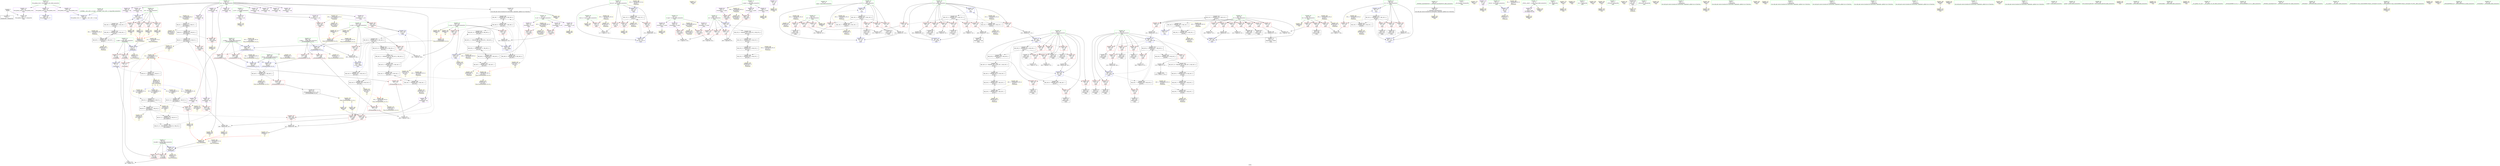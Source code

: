 digraph "SVFG" {
	label="SVFG";

	Node0x56126e2f9eb0 [shape=record,color=grey,label="{NodeID: 0\nNullPtr}"];
	Node0x56126e2f9eb0 -> Node0x56126e325080[style=solid];
	Node0x56126e2f9eb0 -> Node0x56126e327e20[style=solid];
	Node0x56126e35bd90 [shape=record,color=yellow,style=double,label="{NodeID: 443\nRETMU(6V_2)\npts\{180000 \}\nFun[main]}"];
	Node0x56126e34c420 [shape=record,color=black,label="{NodeID: 360\nMR_12V_3 = PHI(MR_12V_4, MR_12V_2, )\npts\{81 \}\n}"];
	Node0x56126e34c420 -> Node0x56126e329680[style=dashed];
	Node0x56126e34c420 -> Node0x56126e329750[style=dashed];
	Node0x56126e34c420 -> Node0x56126e329820[style=dashed];
	Node0x56126e34c420 -> Node0x56126e331090[style=dashed];
	Node0x56126e34c420 -> Node0x56126e35aeb0[style=dashed];
	Node0x56126e333520 [shape=record,color=yellow,style=double,label="{NodeID: 277\nARet(109)\nCS[]}"];
	Node0x56126e327260 [shape=record,color=red,label="{NodeID: 194\n315\<--314\n\<--arrayidx84\nmain\n}"];
	Node0x56126e327260 -> Node0x56126e337da0[style=solid];
	Node0x56126e323c10 [shape=record,color=purple,label="{NodeID: 111\n108\<--19\n\<--.str\nmain\n}"];
	Node0x56126e323c10 -> Node0x56126e3314a0[style=solid];
	Node0x56126e3226c0 [shape=record,color=green,label="{NodeID: 28\n73\<--74\nmain\<--main_field_insensitive\n}"];
	Node0x56126e32e770 [shape=record,color=yellow,style=double,label="{NodeID: 388\n34V_1 = ENCHI(MR_34V_0)\npts\{103 \}\nFun[_ZSt3minIxERKT_S2_S2_]}"];
	Node0x56126e32e770 -> Node0x56126e327b50[style=dashed];
	Node0x56126e32e770 -> Node0x56126e359b50[style=dashed];
	Node0x56126e3359a0 [shape=record,color=grey,label="{NodeID: 305\n198 = Binary(197, 113, )\n}"];
	Node0x56126e3359a0 -> Node0x56126e325930[style=solid];
	Node0x56126e3289b0 [shape=record,color=blue,label="{NodeID: 222\n98\<--231\nb_it\<--sub51\nmain\n}"];
	Node0x56126e3289b0 -> Node0x56126e32bbe0[style=dashed];
	Node0x56126e3289b0 -> Node0x56126e32bcb0[style=dashed];
	Node0x56126e3289b0 -> Node0x56126e32bd80[style=dashed];
	Node0x56126e3289b0 -> Node0x56126e348e20[style=dashed];
	Node0x56126e3289b0 -> Node0x56126e351e20[style=dashed];
	Node0x56126e32a450 [shape=record,color=red,label="{NodeID: 139\n176\<--90\n\<--ai\nmain\n}"];
	Node0x56126e32a450 -> Node0x56126e336a20[style=solid];
	Node0x56126e324f80 [shape=record,color=green,label="{NodeID: 56\n27\<--424\n_GLOBAL__sub_I_AS1_2_0.cpp\<--_GLOBAL__sub_I_AS1_2_0.cpp_field_insensitive\n}"];
	Node0x56126e324f80 -> Node0x56126e327d20[style=solid];
	Node0x56126e359b50 [shape=record,color=yellow,style=double,label="{NodeID: 416\nRETMU(34V_1)\npts\{103 \}\nFun[_ZSt3minIxERKT_S2_S2_]}"];
	Node0x56126e343920 [shape=record,color=black,label="{NodeID: 333\nMR_24V_3 = PHI(MR_24V_5, MR_24V_2, )\npts\{93 \}\n}"];
	Node0x56126e343920 -> Node0x56126e328740[style=dashed];
	Node0x56126e343920 -> Node0x56126e34d820[style=dashed];
	Node0x56126e331f30 [shape=record,color=yellow,style=double,label="{NodeID: 250\nAPARM(38)\nCS[]}"];
	Node0x56126e32bb10 [shape=record,color=red,label="{NodeID: 167\n331\<--96\n\<--a_it\nmain\n}"];
	Node0x56126e32bb10 -> Node0x56126e326490[style=solid];
	Node0x56126e326700 [shape=record,color=black,label="{NodeID: 84\n357\<--356\nidxprom108\<--\nmain\n}"];
	Node0x56126e319940 [shape=record,color=green,label="{NodeID: 1\n7\<--1\n__dso_handle\<--dummyObj\nGlob }"];
	Node0x56126e35be70 [shape=record,color=yellow,style=double,label="{NodeID: 444\nCSMU(6V_6)\npts\{180000 \}\nCS[]|{<s0>13}}"];
	Node0x56126e35be70:s0 -> Node0x56126e32edf0[style=dashed,color=red];
	Node0x56126e34c920 [shape=record,color=black,label="{NodeID: 361\nMR_18V_2 = PHI(MR_18V_4, MR_18V_1, )\npts\{87 \}\n}"];
	Node0x56126e34c920 -> Node0x56126e328330[style=dashed];
	Node0x56126e34c920 -> Node0x56126e35b150[style=dashed];
	Node0x56126e3335b0 [shape=record,color=yellow,style=double,label="{NodeID: 278\nARet(121)\nCS[]}"];
	Node0x56126e327330 [shape=record,color=red,label="{NodeID: 195\n322\<--321\n\<--arrayidx88\nmain\n}"];
	Node0x56126e327330 -> Node0x56126e335520[style=solid];
	Node0x56126e323ce0 [shape=record,color=purple,label="{NodeID: 112\n120\<--21\n\<--.str.1\nmain\n}"];
	Node0x56126e323ce0 -> Node0x56126e331980[style=solid];
	Node0x56126e3227c0 [shape=record,color=green,label="{NodeID: 29\n76\<--77\nretval\<--retval_field_insensitive\nmain\n}"];
	Node0x56126e3227c0 -> Node0x56126e328190[style=solid];
	Node0x56126e32e880 [shape=record,color=yellow,style=double,label="{NodeID: 389\n51V_1 = ENCHI(MR_51V_0)\npts\{397 \}\nFun[_ZSt3minIxERKT_S2_S2_]}"];
	Node0x56126e32e880 -> Node0x56126e331160[style=dashed];
	Node0x56126e335b20 [shape=record,color=grey,label="{NodeID: 306\n290 = Binary(289, 291, )\n}"];
	Node0x56126e335b20 -> Node0x56126e328cf0[style=solid];
	Node0x56126e328a80 [shape=record,color=blue,label="{NodeID: 223\n100\<--236\ntp\<--\nmain\n}"];
	Node0x56126e328a80 -> Node0x56126e32c330[style=dashed];
	Node0x56126e328a80 -> Node0x56126e32c400[style=dashed];
	Node0x56126e328a80 -> Node0x56126e32c4d0[style=dashed];
	Node0x56126e328a80 -> Node0x56126e34b020[style=dashed];
	Node0x56126e32a520 [shape=record,color=red,label="{NodeID: 140\n186\<--90\n\<--ai\nmain\n}"];
	Node0x56126e32a520 -> Node0x56126e325790[style=solid];
	Node0x56126e325080 [shape=record,color=black,label="{NodeID: 57\n2\<--3\ndummyVal\<--dummyVal\n}"];
	Node0x56126e35a670 [shape=record,color=yellow,style=double,label="{NodeID: 417\nRETMU(51V_2)\npts\{397 \}\nFun[_ZSt3minIxERKT_S2_S2_]}"];
	Node0x56126e343e20 [shape=record,color=black,label="{NodeID: 334\nMR_26V_3 = PHI(MR_26V_4, MR_26V_2, )\npts\{95 \}\n}"];
	Node0x56126e343e20 -> Node0x56126e346620[style=dashed];
	Node0x56126e343e20 -> Node0x56126e34dd20[style=dashed];
	Node0x56126e332000 [shape=record,color=yellow,style=double,label="{NodeID: 251\nAPARM(36)\nCS[]}"];
	Node0x56126e32bbe0 [shape=record,color=red,label="{NodeID: 168\n239\<--98\n\<--b_it\nmain\n}"];
	Node0x56126e32bbe0 -> Node0x56126e325d40[style=solid];
	Node0x56126e3267d0 [shape=record,color=black,label="{NodeID: 85\n391\<--414\n_ZSt3minIxERKT_S2_S2__ret\<--\n_ZSt3minIxERKT_S2_S2_\n}"];
	Node0x56126e3267d0 -> Node0x56126e334270[style=solid];
	Node0x56126e30b7c0 [shape=record,color=green,label="{NodeID: 2\n19\<--1\n.str\<--dummyObj\nGlob }"];
	Node0x56126e35bfd0 [shape=record,color=yellow,style=double,label="{NodeID: 445\nCSMU(34V_9)\npts\{103 \}\nCS[]|{<s0>16}}"];
	Node0x56126e35bfd0:s0 -> Node0x56126e32e770[style=dashed,color=red];
	Node0x56126e34ce20 [shape=record,color=black,label="{NodeID: 362\nMR_20V_2 = PHI(MR_20V_4, MR_20V_1, )\npts\{89 \}\n}"];
	Node0x56126e34ce20 -> Node0x56126e3284d0[style=dashed];
	Node0x56126e34ce20 -> Node0x56126e35b230[style=dashed];
	Node0x56126e333640 [shape=record,color=yellow,style=double,label="{NodeID: 279\nARet(130)\nCS[]}"];
	Node0x56126e333640 -> Node0x56126e331cc0[style=solid];
	Node0x56126e327400 [shape=record,color=red,label="{NodeID: 196\n330\<--329\n\<--call92\nmain\n}"];
	Node0x56126e327400 -> Node0x56126e335820[style=solid];
	Node0x56126e323db0 [shape=record,color=purple,label="{NodeID: 113\n428\<--25\nllvm.global_ctors_0\<--llvm.global_ctors\nGlob }"];
	Node0x56126e323db0 -> Node0x56126e327c20[style=solid];
	Node0x56126e322890 [shape=record,color=green,label="{NodeID: 30\n78\<--79\ntests_n\<--tests_n_field_insensitive\nmain\n}"];
	Node0x56126e322890 -> Node0x56126e3295b0[style=solid];
	Node0x56126e322890 -> Node0x56126e331570[style=solid];
	Node0x56126e32e960 [shape=record,color=yellow,style=double,label="{NodeID: 390\n53V_1 = ENCHI(MR_53V_0)\npts\{399 \}\nFun[_ZSt3minIxERKT_S2_S2_]}"];
	Node0x56126e32e960 -> Node0x56126e331230[style=dashed];
	Node0x56126e335ca0 [shape=record,color=grey,label="{NodeID: 307\n152 = Binary(151, 113, )\n}"];
	Node0x56126e335ca0 -> Node0x56126e328400[style=solid];
	Node0x56126e328b50 [shape=record,color=blue,label="{NodeID: 224\n102\<--248\na_sum\<--\nmain\n}"];
	Node0x56126e328b50 -> Node0x56126e32cdc0[style=dashed];
	Node0x56126e328b50 -> Node0x56126e352320[style=dashed];
	Node0x56126e328b50 -> Node0x56126e35c370[style=dashed];
	Node0x56126e32a5f0 [shape=record,color=red,label="{NodeID: 141\n193\<--90\n\<--ai\nmain\n}"];
	Node0x56126e32a5f0 -> Node0x56126e3377a0[style=solid];
	Node0x56126e325180 [shape=record,color=black,label="{NodeID: 58\n17\<--16\n\<--dp\nCan only get source location for instruction, argument, global var or function.}"];
	Node0x56126e325180 -> Node0x56126e331640[style=solid];
	Node0x56126e35a750 [shape=record,color=yellow,style=double,label="{NodeID: 418\nRETMU(53V_2)\npts\{399 \}\nFun[_ZSt3minIxERKT_S2_S2_]}"];
	Node0x56126e344320 [shape=record,color=black,label="{NodeID: 335\nMR_28V_3 = PHI(MR_28V_4, MR_28V_2, )\npts\{97 \}\n}"];
	Node0x56126e344320 -> Node0x56126e346b20[style=dashed];
	Node0x56126e344320 -> Node0x56126e34e220[style=dashed];
	Node0x56126e3320d0 [shape=record,color=yellow,style=double,label="{NodeID: 252\nAPARM(7)\nCS[]}"];
	Node0x56126e32bcb0 [shape=record,color=red,label="{NodeID: 169\n250\<--98\n\<--b_it\nmain\n}"];
	Node0x56126e32bcb0 -> Node0x56126e325ee0[style=solid];
	Node0x56126e3268a0 [shape=record,color=purple,label="{NodeID: 86\n36\<--4\n\<--_ZStL8__ioinit\n__cxx_global_var_init\n}"];
	Node0x56126e3268a0 -> Node0x56126e332000[style=solid];
	Node0x56126e3098b0 [shape=record,color=green,label="{NodeID: 3\n21\<--1\n.str.1\<--dummyObj\nGlob }"];
	Node0x56126e35c130 [shape=record,color=yellow,style=double,label="{NodeID: 446\nCSMU(36V_7)\npts\{105 \}\nCS[]|{<s0>16}}"];
	Node0x56126e35c130:s0 -> Node0x56126e32ea40[style=dashed,color=red];
	Node0x56126e34d320 [shape=record,color=black,label="{NodeID: 363\nMR_22V_2 = PHI(MR_22V_4, MR_22V_1, )\npts\{91 \}\n}"];
	Node0x56126e34d320 -> Node0x56126e328670[style=dashed];
	Node0x56126e34d320 -> Node0x56126e35b310[style=dashed];
	Node0x56126e3336d0 [shape=record,color=yellow,style=double,label="{NodeID: 280\nARet(133)\nCS[]}"];
	Node0x56126e3274d0 [shape=record,color=red,label="{NodeID: 197\n337\<--336\n\<--arrayidx96\nmain\n}"];
	Node0x56126e3274d0 -> Node0x56126e335820[style=solid];
	Node0x56126e323e80 [shape=record,color=purple,label="{NodeID: 114\n429\<--25\nllvm.global_ctors_1\<--llvm.global_ctors\nGlob }"];
	Node0x56126e323e80 -> Node0x56126e327d20[style=solid];
	Node0x56126e322960 [shape=record,color=green,label="{NodeID: 31\n80\<--81\ntest_id\<--test_id_field_insensitive\nmain\n}"];
	Node0x56126e322960 -> Node0x56126e329680[style=solid];
	Node0x56126e322960 -> Node0x56126e329750[style=solid];
	Node0x56126e322960 -> Node0x56126e329820[style=solid];
	Node0x56126e322960 -> Node0x56126e328260[style=solid];
	Node0x56126e322960 -> Node0x56126e331090[style=solid];
	Node0x56126e32ea40 [shape=record,color=yellow,style=double,label="{NodeID: 391\n36V_1 = ENCHI(MR_36V_0)\npts\{105 \}\nFun[_ZSt3minIxERKT_S2_S2_]}"];
	Node0x56126e32ea40 -> Node0x56126e327a80[style=dashed];
	Node0x56126e32ea40 -> Node0x56126e35a830[style=dashed];
	Node0x56126e335e20 [shape=record,color=grey,label="{NodeID: 308\n345 = Binary(344, 113, )\n}"];
	Node0x56126e335e20 -> Node0x56126e329030[style=solid];
	Node0x56126e328c20 [shape=record,color=blue,label="{NodeID: 225\n104\<--253\nb_sum\<--\nmain\n}"];
	Node0x56126e328c20 -> Node0x56126e32cdc0[style=dashed];
	Node0x56126e328c20 -> Node0x56126e352820[style=dashed];
	Node0x56126e328c20 -> Node0x56126e35c4d0[style=dashed];
	Node0x56126e32a6c0 [shape=record,color=red,label="{NodeID: 142\n197\<--90\n\<--ai\nmain\n}"];
	Node0x56126e32a6c0 -> Node0x56126e3359a0[style=solid];
	Node0x56126e325280 [shape=record,color=black,label="{NodeID: 59\n38\<--39\n\<--_ZNSt8ios_base4InitD1Ev\nCan only get source location for instruction, argument, global var or function.}"];
	Node0x56126e325280 -> Node0x56126e331f30[style=solid];
	Node0x56126e35a830 [shape=record,color=yellow,style=double,label="{NodeID: 419\nRETMU(36V_1)\npts\{105 \}\nFun[_ZSt3minIxERKT_S2_S2_]}"];
	Node0x56126e344820 [shape=record,color=black,label="{NodeID: 336\nMR_30V_3 = PHI(MR_30V_4, MR_30V_2, )\npts\{99 \}\n}"];
	Node0x56126e344820 -> Node0x56126e347020[style=dashed];
	Node0x56126e344820 -> Node0x56126e34e720[style=dashed];
	Node0x56126e3321a0 [shape=record,color=yellow,style=double,label="{NodeID: 253\nAPARM(164)\nCS[]}"];
	Node0x56126e32bd80 [shape=record,color=red,label="{NodeID: 170\n263\<--98\n\<--b_it\nmain\n}"];
	Node0x56126e32bd80 -> Node0x56126e326080[style=solid];
	Node0x56126e326970 [shape=record,color=purple,label="{NodeID: 87\n148\<--8\narrayidx9\<--a_type\nmain\n}"];
	Node0x56126e326970 -> Node0x56126e332750[style=solid];
	Node0x56126e30a730 [shape=record,color=green,label="{NodeID: 4\n23\<--1\n_ZSt3cin\<--dummyObj\nGlob }"];
	Node0x56126e35c210 [shape=record,color=yellow,style=double,label="{NodeID: 447\nCSMU(6V_4)\npts\{180000 \}\nCS[]|{<s0>12}}"];
	Node0x56126e35c210:s0 -> Node0x56126e32edf0[style=dashed,color=red];
	Node0x56126e34d820 [shape=record,color=black,label="{NodeID: 364\nMR_24V_2 = PHI(MR_24V_3, MR_24V_1, )\npts\{93 \}\n}"];
	Node0x56126e34d820 -> Node0x56126e343920[style=dashed];
	Node0x56126e34d820 -> Node0x56126e35b3f0[style=dashed];
	Node0x56126e333760 [shape=record,color=yellow,style=double,label="{NodeID: 281\nARet(37)\nCS[]}"];
	Node0x56126e3275a0 [shape=record,color=red,label="{NodeID: 198\n359\<--358\n\<--arrayidx109\nmain\n}"];
	Node0x56126e3275a0 -> Node0x56126e3332b0[style=solid];
	Node0x56126e3290e0 [shape=record,color=purple,label="{NodeID: 115\n430\<--25\nllvm.global_ctors_2\<--llvm.global_ctors\nGlob }"];
	Node0x56126e3290e0 -> Node0x56126e327e20[style=solid];
	Node0x56126e322a30 [shape=record,color=green,label="{NodeID: 32\n82\<--83\nan\<--an_field_insensitive\nmain\n}"];
	Node0x56126e322a30 -> Node0x56126e3298f0[style=solid];
	Node0x56126e322a30 -> Node0x56126e3299c0[style=solid];
	Node0x56126e322a30 -> Node0x56126e329a90[style=solid];
	Node0x56126e322a30 -> Node0x56126e331bf0[style=solid];
	Node0x56126e32eb20 [shape=record,color=yellow,style=double,label="{NodeID: 392\n49V_1 = ENCHI(MR_49V_0)\npts\{395 \}\nFun[_ZSt3minIxERKT_S2_S2_]}"];
	Node0x56126e32eb20 -> Node0x56126e331300[style=dashed];
	Node0x56126e32eb20 -> Node0x56126e3313d0[style=dashed];
	Node0x56126e335fa0 [shape=record,color=grey,label="{NodeID: 309\n305 = Binary(304, 303, )\n}"];
	Node0x56126e335fa0 -> Node0x56126e328dc0[style=solid];
	Node0x56126e328cf0 [shape=record,color=blue,label="{NodeID: 226\n96\<--290\na_it\<--dec\nmain\n}"];
	Node0x56126e328cf0 -> Node0x56126e32b970[style=dashed];
	Node0x56126e328cf0 -> Node0x56126e32ba40[style=dashed];
	Node0x56126e328cf0 -> Node0x56126e353720[style=dashed];
	Node0x56126e32a790 [shape=record,color=red,label="{NodeID: 143\n211\<--90\n\<--ai\nmain\n}"];
	Node0x56126e32a790 -> Node0x56126e325ad0[style=solid];
	Node0x56126e325380 [shape=record,color=black,label="{NodeID: 60\n75\<--107\nmain_ret\<--\nmain\n}"];
	Node0x56126e325380 -> Node0x56126e334740[style=solid];
	Node0x56126e35a910 [shape=record,color=yellow,style=double,label="{NodeID: 420\nRETMU(49V_3)\npts\{395 \}\nFun[_ZSt3minIxERKT_S2_S2_]}"];
	Node0x56126e344d20 [shape=record,color=black,label="{NodeID: 337\nMR_32V_3 = PHI(MR_32V_4, MR_32V_2, )\npts\{101 \}\n}"];
	Node0x56126e344d20 -> Node0x56126e347520[style=dashed];
	Node0x56126e344d20 -> Node0x56126e34ec20[style=dashed];
	Node0x56126e332270 [shape=record,color=yellow,style=double,label="{NodeID: 254\nAPARM(167)\nCS[]}"];
	Node0x56126e32be50 [shape=record,color=red,label="{NodeID: 171\n273\<--98\n\<--b_it\nmain\n}"];
	Node0x56126e32be50 -> Node0x56126e337020[style=solid];
	Node0x56126e326a40 [shape=record,color=purple,label="{NodeID: 88\n235\<--8\narrayidx53\<--a_type\nmain\n}"];
	Node0x56126e326a40 -> Node0x56126e32ca80[style=solid];
	Node0x56126e30a7c0 [shape=record,color=green,label="{NodeID: 5\n24\<--1\n_ZSt4cout\<--dummyObj\nGlob }"];
	Node0x56126e35c370 [shape=record,color=yellow,style=double,label="{NodeID: 448\nCSMU(34V_5)\npts\{103 \}\nCS[]|{<s0>14}}"];
	Node0x56126e35c370:s0 -> Node0x56126e32e770[style=dashed,color=red];
	Node0x56126e34dd20 [shape=record,color=black,label="{NodeID: 365\nMR_26V_2 = PHI(MR_26V_3, MR_26V_1, )\npts\{95 \}\n}"];
	Node0x56126e34dd20 -> Node0x56126e343e20[style=dashed];
	Node0x56126e34dd20 -> Node0x56126e35b4d0[style=dashed];
	Node0x56126e3337f0 [shape=record,color=yellow,style=double,label="{NodeID: 282\nARet(168)\nCS[]}"];
	Node0x56126e327670 [shape=record,color=red,label="{NodeID: 199\n414\<--394\n\<--retval\n_ZSt3minIxERKT_S2_S2_\n}"];
	Node0x56126e327670 -> Node0x56126e3267d0[style=solid];
	Node0x56126e3291a0 [shape=record,color=red,label="{NodeID: 116\n63\<--57\n\<--x.addr\n_Z5relaxRxx\n}"];
	Node0x56126e3291a0 -> Node0x56126e3294e0[style=solid];
	Node0x56126e322b00 [shape=record,color=green,label="{NodeID: 33\n84\<--85\nbn\<--bn_field_insensitive\nmain\n}"];
	Node0x56126e322b00 -> Node0x56126e329b60[style=solid];
	Node0x56126e322b00 -> Node0x56126e329c30[style=solid];
	Node0x56126e322b00 -> Node0x56126e329d00[style=solid];
	Node0x56126e322b00 -> Node0x56126e331d90[style=solid];
	Node0x56126e32ec00 [shape=record,color=yellow,style=double,label="{NodeID: 393\n2V_1 = ENCHI(MR_2V_0)\npts\{58 \}\nFun[_Z5relaxRxx]}"];
	Node0x56126e32ec00 -> Node0x56126e327f20[style=dashed];
	Node0x56126e336120 [shape=record,color=grey,label="{NodeID: 310\n370 = Binary(369, 113, )\n}"];
	Node0x56126e336120 -> Node0x56126e331090[style=solid];
	Node0x56126e328dc0 [shape=record,color=blue,label="{NodeID: 227\n102\<--305\na_sum\<--add80\nmain\n}"];
	Node0x56126e328dc0 -> Node0x56126e350a20[style=dashed];
	Node0x56126e32a860 [shape=record,color=red,label="{NodeID: 144\n221\<--90\n\<--ai\nmain\n}"];
	Node0x56126e32a860 -> Node0x56126e336420[style=solid];
	Node0x56126e325450 [shape=record,color=black,label="{NodeID: 61\n141\<--140\nidxprom\<--\nmain\n}"];
	Node0x56126e35a9f0 [shape=record,color=yellow,style=double,label="{NodeID: 421\nRETMU(2V_2)\npts\{58 \}\nFun[_Z5relaxRxx]}"];
	Node0x56126e345220 [shape=record,color=black,label="{NodeID: 338\nMR_34V_3 = PHI(MR_34V_4, MR_34V_2, )\npts\{103 \}\n}"];
	Node0x56126e345220 -> Node0x56126e347a20[style=dashed];
	Node0x56126e345220 -> Node0x56126e34f120[style=dashed];
	Node0x56126e332340 [shape=record,color=yellow,style=double,label="{NodeID: 255\nAPARM(210)\nCS[]|{<s0>13}}"];
	Node0x56126e332340:s0 -> Node0x56126e333f70[style=solid,color=red];
	Node0x56126e32bf20 [shape=record,color=red,label="{NodeID: 172\n279\<--98\n\<--b_it\nmain\n}"];
	Node0x56126e32bf20 -> Node0x56126e336d20[style=solid];
	Node0x56126e326b10 [shape=record,color=purple,label="{NodeID: 89\n295\<--8\narrayidx75\<--a_type\nmain\n}"];
	Node0x56126e326b10 -> Node0x56126e3270c0[style=solid];
	Node0x56126e30a850 [shape=record,color=green,label="{NodeID: 6\n26\<--1\n\<--dummyObj\nCan only get source location for instruction, argument, global var or function.}"];
	Node0x56126e35c4d0 [shape=record,color=yellow,style=double,label="{NodeID: 449\nCSMU(36V_5)\npts\{105 \}\nCS[]|{<s0>14}}"];
	Node0x56126e35c4d0:s0 -> Node0x56126e32ea40[style=dashed,color=red];
	Node0x56126e34e220 [shape=record,color=black,label="{NodeID: 366\nMR_28V_2 = PHI(MR_28V_3, MR_28V_1, )\npts\{97 \}\n}"];
	Node0x56126e34e220 -> Node0x56126e344320[style=dashed];
	Node0x56126e34e220 -> Node0x56126e35b5b0[style=dashed];
	Node0x56126e333880 [shape=record,color=yellow,style=double,label="{NodeID: 283\nARet(143)\nCS[]}"];
	Node0x56126e333880 -> Node0x56126e332680[style=solid];
	Node0x56126e327740 [shape=record,color=red,label="{NodeID: 200\n404\<--396\n\<--__a.addr\n_ZSt3minIxERKT_S2_S2_\n}"];
	Node0x56126e327740 -> Node0x56126e327b50[style=solid];
	Node0x56126e329270 [shape=record,color=red,label="{NodeID: 117\n69\<--57\n\<--x.addr\n_Z5relaxRxx\n}"];
	Node0x56126e329270 -> Node0x56126e3280c0[style=solid];
	Node0x56126e322bd0 [shape=record,color=green,label="{NodeID: 34\n86\<--87\ni\<--i_field_insensitive\nmain\n}"];
	Node0x56126e322bd0 -> Node0x56126e329dd0[style=solid];
	Node0x56126e322bd0 -> Node0x56126e329ea0[style=solid];
	Node0x56126e322bd0 -> Node0x56126e329f70[style=solid];
	Node0x56126e322bd0 -> Node0x56126e32a040[style=solid];
	Node0x56126e322bd0 -> Node0x56126e328330[style=solid];
	Node0x56126e322bd0 -> Node0x56126e328400[style=solid];
	Node0x56126e32ed10 [shape=record,color=yellow,style=double,label="{NodeID: 394\n4V_1 = ENCHI(MR_4V_0)\npts\{60 \}\nFun[_Z5relaxRxx]}"];
	Node0x56126e32ed10 -> Node0x56126e327ff0[style=dashed];
	Node0x56126e3362a0 [shape=record,color=grey,label="{NodeID: 311\n310 = Binary(309, 291, )\n}"];
	Node0x56126e3362a0 -> Node0x56126e328e90[style=solid];
	Node0x56126e328e90 [shape=record,color=blue,label="{NodeID: 228\n98\<--310\nb_it\<--dec82\nmain\n}"];
	Node0x56126e328e90 -> Node0x56126e32c0c0[style=dashed];
	Node0x56126e328e90 -> Node0x56126e32c190[style=dashed];
	Node0x56126e328e90 -> Node0x56126e32d370[style=dashed];
	Node0x56126e32a930 [shape=record,color=red,label="{NodeID: 145\n227\<--90\n\<--ai\nmain\n}"];
	Node0x56126e32a930 -> Node0x56126e335220[style=solid];
	Node0x56126e325520 [shape=record,color=black,label="{NodeID: 62\n147\<--146\nidxprom8\<--\nmain\n}"];
	Node0x56126e35ab00 [shape=record,color=yellow,style=double,label="{NodeID: 422\nRETMU(4V_2)\npts\{60 \}\nFun[_Z5relaxRxx]}"];
	Node0x56126e345720 [shape=record,color=black,label="{NodeID: 339\nMR_36V_3 = PHI(MR_36V_4, MR_36V_2, )\npts\{105 \}\n}"];
	Node0x56126e345720 -> Node0x56126e347f20[style=dashed];
	Node0x56126e345720 -> Node0x56126e34f620[style=dashed];
	Node0x56126e332410 [shape=record,color=yellow,style=double,label="{NodeID: 256\nAPARM(218)\nCS[]|{<s0>13}}"];
	Node0x56126e332410:s0 -> Node0x56126e3340f0[style=solid,color=red];
	Node0x56126e32bff0 [shape=record,color=red,label="{NodeID: 173\n309\<--98\n\<--b_it\nmain\n}"];
	Node0x56126e32bff0 -> Node0x56126e3362a0[style=solid];
	Node0x56126e326be0 [shape=record,color=purple,label="{NodeID: 90\n167\<--10\narrayidx19\<--b_type\nmain\n}"];
	Node0x56126e326be0 -> Node0x56126e332270[style=solid];
	Node0x56126e309400 [shape=record,color=green,label="{NodeID: 7\n107\<--1\n\<--dummyObj\nCan only get source location for instruction, argument, global var or function.}"];
	Node0x56126e35c5b0 [shape=record,color=yellow,style=double,label="{NodeID: 450\nCSMU(6V_8)\npts\{180000 \}\nCS[]|{<s0>15}}"];
	Node0x56126e35c5b0:s0 -> Node0x56126e32edf0[style=dashed,color=red];
	Node0x56126e34e720 [shape=record,color=black,label="{NodeID: 367\nMR_30V_2 = PHI(MR_30V_3, MR_30V_1, )\npts\{99 \}\n}"];
	Node0x56126e34e720 -> Node0x56126e344820[style=dashed];
	Node0x56126e34e720 -> Node0x56126e35b690[style=dashed];
	Node0x56126e333910 [shape=record,color=yellow,style=double,label="{NodeID: 284\nARet(149)\nCS[]}"];
	Node0x56126e327810 [shape=record,color=red,label="{NodeID: 201\n411\<--396\n\<--__a.addr\n_ZSt3minIxERKT_S2_S2_\n}"];
	Node0x56126e327810 -> Node0x56126e3313d0[style=solid];
	Node0x56126e329340 [shape=record,color=red,label="{NodeID: 118\n65\<--59\n\<--val.addr\n_Z5relaxRxx\n}"];
	Node0x56126e329340 -> Node0x56126e3365a0[style=solid];
	Node0x56126e322ca0 [shape=record,color=green,label="{NodeID: 35\n88\<--89\ni11\<--i11_field_insensitive\nmain\n}"];
	Node0x56126e322ca0 -> Node0x56126e32a110[style=solid];
	Node0x56126e322ca0 -> Node0x56126e32a1e0[style=solid];
	Node0x56126e322ca0 -> Node0x56126e32a2b0[style=solid];
	Node0x56126e322ca0 -> Node0x56126e32a380[style=solid];
	Node0x56126e322ca0 -> Node0x56126e3284d0[style=solid];
	Node0x56126e322ca0 -> Node0x56126e3285a0[style=solid];
	Node0x56126e32edf0 [shape=record,color=yellow,style=double,label="{NodeID: 395\n6V_1 = ENCHI(MR_6V_0)\npts\{180000 \}\nFun[_Z5relaxRxx]}"];
	Node0x56126e32edf0 -> Node0x56126e3294e0[style=dashed];
	Node0x56126e32edf0 -> Node0x56126e3280c0[style=dashed];
	Node0x56126e32edf0 -> Node0x56126e342f20[style=dashed];
	Node0x56126e336420 [shape=record,color=grey,label="{NodeID: 312\n222 = cmp(221, 107, )\n}"];
	Node0x56126e328f60 [shape=record,color=blue,label="{NodeID: 229\n104\<--324\nb_sum\<--add89\nmain\n}"];
	Node0x56126e328f60 -> Node0x56126e353220[style=dashed];
	Node0x56126e32aa00 [shape=record,color=red,label="{NodeID: 146\n349\<--90\n\<--ai\nmain\n}"];
	Node0x56126e32aa00 -> Node0x56126e3356a0[style=solid];
	Node0x56126e3255f0 [shape=record,color=black,label="{NodeID: 63\n162\<--161\nidxprom15\<--\nmain\n}"];
	Node0x56126e35abe0 [shape=record,color=yellow,style=double,label="{NodeID: 423\nRETMU(6V_3)\npts\{180000 \}\nFun[_Z5relaxRxx]|{<s0>12|<s1>13|<s2>15|<s3>17}}"];
	Node0x56126e35abe0:s0 -> Node0x56126e35c9d0[style=dashed,color=blue];
	Node0x56126e35abe0:s1 -> Node0x56126e35c870[style=dashed,color=blue];
	Node0x56126e35abe0:s2 -> Node0x56126e35cb30[style=dashed,color=blue];
	Node0x56126e35abe0:s3 -> Node0x56126e35cc90[style=dashed,color=blue];
	Node0x56126e345c20 [shape=record,color=black,label="{NodeID: 340\nMR_6V_3 = PHI(MR_6V_4, MR_6V_2, )\npts\{180000 \}\n}"];
	Node0x56126e345c20 -> Node0x56126e3275a0[style=dashed];
	Node0x56126e345c20 -> Node0x56126e348420[style=dashed];
	Node0x56126e345c20 -> Node0x56126e34fb20[style=dashed];
	Node0x56126e3324e0 [shape=record,color=yellow,style=double,label="{NodeID: 257\nAPARM(23)\nCS[]}"];
	Node0x56126e32c0c0 [shape=record,color=red,label="{NodeID: 174\n312\<--98\n\<--b_it\nmain\n}"];
	Node0x56126e32c0c0 -> Node0x56126e3262f0[style=solid];
	Node0x56126e326cb0 [shape=record,color=purple,label="{NodeID: 91\n241\<--10\narrayidx55\<--b_type\nmain\n}"];
	Node0x56126e326cb0 -> Node0x56126e32cb50[style=solid];
	Node0x56126e309490 [shape=record,color=green,label="{NodeID: 8\n113\<--1\n\<--dummyObj\nCan only get source location for instruction, argument, global var or function.}"];
	Node0x56126e35c710 [shape=record,color=yellow,style=double,label="{NodeID: 451\nCSMU(6V_10)\npts\{180000 \}\nCS[]|{<s0>17}}"];
	Node0x56126e35c710:s0 -> Node0x56126e32edf0[style=dashed,color=red];
	Node0x56126e34ec20 [shape=record,color=black,label="{NodeID: 368\nMR_32V_2 = PHI(MR_32V_3, MR_32V_1, )\npts\{101 \}\n}"];
	Node0x56126e34ec20 -> Node0x56126e344d20[style=dashed];
	Node0x56126e34ec20 -> Node0x56126e35b770[style=dashed];
	Node0x56126e3339a0 [shape=record,color=yellow,style=double,label="{NodeID: 285\nARet(164)\nCS[]}"];
	Node0x56126e3339a0 -> Node0x56126e3321a0[style=solid];
	Node0x56126e3278e0 [shape=record,color=red,label="{NodeID: 202\n402\<--398\n\<--__b.addr\n_ZSt3minIxERKT_S2_S2_\n}"];
	Node0x56126e3278e0 -> Node0x56126e327a80[style=solid];
	Node0x56126e329410 [shape=record,color=red,label="{NodeID: 119\n68\<--59\n\<--val.addr\n_Z5relaxRxx\n}"];
	Node0x56126e329410 -> Node0x56126e3280c0[style=solid];
	Node0x56126e322d70 [shape=record,color=green,label="{NodeID: 36\n90\<--91\nai\<--ai_field_insensitive\nmain\n}"];
	Node0x56126e322d70 -> Node0x56126e32a450[style=solid];
	Node0x56126e322d70 -> Node0x56126e32a520[style=solid];
	Node0x56126e322d70 -> Node0x56126e32a5f0[style=solid];
	Node0x56126e322d70 -> Node0x56126e32a6c0[style=solid];
	Node0x56126e322d70 -> Node0x56126e32a790[style=solid];
	Node0x56126e322d70 -> Node0x56126e32a860[style=solid];
	Node0x56126e322d70 -> Node0x56126e32a930[style=solid];
	Node0x56126e322d70 -> Node0x56126e32aa00[style=solid];
	Node0x56126e322d70 -> Node0x56126e328670[style=solid];
	Node0x56126e322d70 -> Node0x56126e330fc0[style=solid];
	Node0x56126e358230 [shape=record,color=yellow,style=double,label="{NodeID: 396\n8V_1 = ENCHI(MR_8V_0)\npts\{77 \}\nFun[main]}"];
	Node0x56126e358230 -> Node0x56126e328190[style=dashed];
	Node0x56126e3365a0 [shape=record,color=grey,label="{NodeID: 313\n66 = cmp(64, 65, )\n}"];
	Node0x56126e329030 [shape=record,color=blue,label="{NodeID: 230\n92\<--345\nbi\<--inc101\nmain\n}"];
	Node0x56126e329030 -> Node0x56126e346120[style=dashed];
	Node0x56126e32aad0 [shape=record,color=red,label="{NodeID: 147\n182\<--92\n\<--bi\nmain\n}"];
	Node0x56126e32aad0 -> Node0x56126e3368a0[style=solid];
	Node0x56126e3256c0 [shape=record,color=black,label="{NodeID: 64\n166\<--165\nidxprom18\<--\nmain\n}"];
	Node0x56126e35acc0 [shape=record,color=yellow,style=double,label="{NodeID: 424\nRETMU(8V_2)\npts\{77 \}\nFun[main]}"];
	Node0x56126e346120 [shape=record,color=black,label="{NodeID: 341\nMR_24V_5 = PHI(MR_24V_6, MR_24V_4, )\npts\{93 \}\n}"];
	Node0x56126e346120 -> Node0x56126e32aad0[style=dashed];
	Node0x56126e346120 -> Node0x56126e32aba0[style=dashed];
	Node0x56126e346120 -> Node0x56126e32ac70[style=dashed];
	Node0x56126e346120 -> Node0x56126e32ad40[style=dashed];
	Node0x56126e346120 -> Node0x56126e32ae10[style=dashed];
	Node0x56126e346120 -> Node0x56126e32aee0[style=dashed];
	Node0x56126e346120 -> Node0x56126e32afb0[style=dashed];
	Node0x56126e346120 -> Node0x56126e32b080[style=dashed];
	Node0x56126e346120 -> Node0x56126e329030[style=dashed];
	Node0x56126e346120 -> Node0x56126e343920[style=dashed];
	Node0x56126e3325b0 [shape=record,color=yellow,style=double,label="{NodeID: 258\nAPARM(142)\nCS[]}"];
	Node0x56126e32c190 [shape=record,color=red,label="{NodeID: 175\n319\<--98\n\<--b_it\nmain\n}"];
	Node0x56126e32c190 -> Node0x56126e3263c0[style=solid];
	Node0x56126e326d80 [shape=record,color=purple,label="{NodeID: 92\n314\<--10\narrayidx84\<--b_type\nmain\n}"];
	Node0x56126e326d80 -> Node0x56126e327260[style=solid];
	Node0x56126e309520 [shape=record,color=green,label="{NodeID: 9\n125\<--1\n\<--dummyObj\nCan only get source location for instruction, argument, global var or function.}"];
	Node0x56126e35c870 [shape=record,color=yellow,style=double,label="{NodeID: 452\n6V_7 = CSCHI(MR_6V_6)\npts\{180000 \}\nCS[]}"];
	Node0x56126e35c870 -> Node0x56126e351420[style=dashed];
	Node0x56126e34f120 [shape=record,color=black,label="{NodeID: 369\nMR_34V_2 = PHI(MR_34V_3, MR_34V_1, )\npts\{103 \}\n}"];
	Node0x56126e34f120 -> Node0x56126e345220[style=dashed];
	Node0x56126e34f120 -> Node0x56126e35b850[style=dashed];
	Node0x56126e333a30 [shape=record,color=yellow,style=double,label="{NodeID: 286\nARet(329)\nCS[]}"];
	Node0x56126e333a30 -> Node0x56126e327400[style=solid];
	Node0x56126e3279b0 [shape=record,color=red,label="{NodeID: 203\n408\<--398\n\<--__b.addr\n_ZSt3minIxERKT_S2_S2_\n}"];
	Node0x56126e3279b0 -> Node0x56126e331300[style=solid];
	Node0x56126e3294e0 [shape=record,color=red,label="{NodeID: 120\n64\<--63\n\<--\n_Z5relaxRxx\n}"];
	Node0x56126e3294e0 -> Node0x56126e3365a0[style=solid];
	Node0x56126e322e40 [shape=record,color=green,label="{NodeID: 37\n92\<--93\nbi\<--bi_field_insensitive\nmain\n}"];
	Node0x56126e322e40 -> Node0x56126e32aad0[style=solid];
	Node0x56126e322e40 -> Node0x56126e32aba0[style=solid];
	Node0x56126e322e40 -> Node0x56126e32ac70[style=solid];
	Node0x56126e322e40 -> Node0x56126e32ad40[style=solid];
	Node0x56126e322e40 -> Node0x56126e32ae10[style=solid];
	Node0x56126e322e40 -> Node0x56126e32aee0[style=solid];
	Node0x56126e322e40 -> Node0x56126e32afb0[style=solid];
	Node0x56126e322e40 -> Node0x56126e32b080[style=solid];
	Node0x56126e322e40 -> Node0x56126e328740[style=solid];
	Node0x56126e322e40 -> Node0x56126e329030[style=solid];
	Node0x56126e3582e0 [shape=record,color=yellow,style=double,label="{NodeID: 397\n10V_1 = ENCHI(MR_10V_0)\npts\{79 \}\nFun[main]}"];
	Node0x56126e3582e0 -> Node0x56126e3295b0[style=dashed];
	Node0x56126e3582e0 -> Node0x56126e35add0[style=dashed];
	Node0x56126e336720 [shape=record,color=grey,label="{NodeID: 314\n283 = cmp(282, 107, )\n}"];
	Node0x56126e330fc0 [shape=record,color=blue,label="{NodeID: 231\n90\<--350\nai\<--inc104\nmain\n}"];
	Node0x56126e330fc0 -> Node0x56126e343420[style=dashed];
	Node0x56126e32aba0 [shape=record,color=red,label="{NodeID: 148\n189\<--92\n\<--bi\nmain\n}"];
	Node0x56126e32aba0 -> Node0x56126e325860[style=solid];
	Node0x56126e325790 [shape=record,color=black,label="{NodeID: 65\n187\<--186\nidxprom30\<--\nmain\n}"];
	Node0x56126e35add0 [shape=record,color=yellow,style=double,label="{NodeID: 425\nRETMU(10V_1)\npts\{79 \}\nFun[main]}"];
	Node0x56126e346620 [shape=record,color=black,label="{NodeID: 342\nMR_26V_4 = PHI(MR_26V_5, MR_26V_3, )\npts\{95 \}\n}"];
	Node0x56126e346620 -> Node0x56126e328810[style=dashed];
	Node0x56126e346620 -> Node0x56126e343e20[style=dashed];
	Node0x56126e332680 [shape=record,color=yellow,style=double,label="{NodeID: 259\nAPARM(143)\nCS[]}"];
	Node0x56126e32c260 [shape=record,color=red,label="{NodeID: 176\n334\<--98\n\<--b_it\nmain\n}"];
	Node0x56126e32c260 -> Node0x56126e326560[style=solid];
	Node0x56126e326e50 [shape=record,color=purple,label="{NodeID: 93\n142\<--12\narrayidx\<--a_cnt\nmain\n}"];
	Node0x56126e326e50 -> Node0x56126e3325b0[style=solid];
	Node0x56126e3095b0 [shape=record,color=green,label="{NodeID: 10\n126\<--1\n\<--dummyObj\nCan only get source location for instruction, argument, global var or function.}"];
	Node0x56126e35c9d0 [shape=record,color=yellow,style=double,label="{NodeID: 453\n6V_5 = CSCHI(MR_6V_4)\npts\{180000 \}\nCS[]}"];
	Node0x56126e35c9d0 -> Node0x56126e350020[style=dashed];
	Node0x56126e34f620 [shape=record,color=black,label="{NodeID: 370\nMR_36V_2 = PHI(MR_36V_3, MR_36V_1, )\npts\{105 \}\n}"];
	Node0x56126e34f620 -> Node0x56126e345720[style=dashed];
	Node0x56126e34f620 -> Node0x56126e35b930[style=dashed];
	Node0x56126e333ac0 [shape=record,color=yellow,style=double,label="{NodeID: 287\nARet(256)\nCS[]}"];
	Node0x56126e333ac0 -> Node0x56126e32cdc0[style=solid];
	Node0x56126e327a80 [shape=record,color=red,label="{NodeID: 204\n403\<--402\n\<--\n_ZSt3minIxERKT_S2_S2_\n}"];
	Node0x56126e327a80 -> Node0x56126e337320[style=solid];
	Node0x56126e3295b0 [shape=record,color=red,label="{NodeID: 121\n116\<--78\n\<--tests_n\nmain\n}"];
	Node0x56126e3295b0 -> Node0x56126e3374a0[style=solid];
	Node0x56126e322f10 [shape=record,color=green,label="{NodeID: 38\n94\<--95\nres\<--res_field_insensitive\nmain\n}"];
	Node0x56126e322f10 -> Node0x56126e32b150[style=solid];
	Node0x56126e322f10 -> Node0x56126e32b220[style=solid];
	Node0x56126e322f10 -> Node0x56126e32b2f0[style=solid];
	Node0x56126e322f10 -> Node0x56126e32b3c0[style=solid];
	Node0x56126e322f10 -> Node0x56126e328810[style=solid];
	Node0x56126e358390 [shape=record,color=yellow,style=double,label="{NodeID: 398\n12V_1 = ENCHI(MR_12V_0)\npts\{81 \}\nFun[main]}"];
	Node0x56126e358390 -> Node0x56126e328260[style=dashed];
	Node0x56126e3368a0 [shape=record,color=grey,label="{NodeID: 315\n184 = cmp(182, 183, )\n}"];
	Node0x56126e331090 [shape=record,color=blue,label="{NodeID: 232\n80\<--370\ntest_id\<--inc113\nmain\n}"];
	Node0x56126e331090 -> Node0x56126e34c420[style=dashed];
	Node0x56126e32ac70 [shape=record,color=red,label="{NodeID: 149\n201\<--92\n\<--bi\nmain\n}"];
	Node0x56126e32ac70 -> Node0x56126e325a00[style=solid];
	Node0x56126e325860 [shape=record,color=black,label="{NodeID: 66\n190\<--189\nidxprom32\<--\nmain\n}"];
	Node0x56126e35aeb0 [shape=record,color=yellow,style=double,label="{NodeID: 426\nRETMU(12V_3)\npts\{81 \}\nFun[main]}"];
	Node0x56126e346b20 [shape=record,color=black,label="{NodeID: 343\nMR_28V_4 = PHI(MR_28V_10, MR_28V_3, )\npts\{97 \}\n}"];
	Node0x56126e346b20 -> Node0x56126e3288e0[style=dashed];
	Node0x56126e346b20 -> Node0x56126e344320[style=dashed];
	Node0x56126e346b20 -> Node0x56126e34a620[style=dashed];
	Node0x56126e332750 [shape=record,color=yellow,style=double,label="{NodeID: 260\nAPARM(148)\nCS[]}"];
	Node0x56126e32c330 [shape=record,color=red,label="{NodeID: 177\n238\<--100\n\<--tp\nmain\n}"];
	Node0x56126e32c330 -> Node0x56126e337620[style=solid];
	Node0x56126e326f20 [shape=record,color=purple,label="{NodeID: 94\n247\<--12\narrayidx59\<--a_cnt\nmain\n}"];
	Node0x56126e326f20 -> Node0x56126e32cc20[style=solid];
	Node0x56126e30a340 [shape=record,color=green,label="{NodeID: 11\n127\<--1\n\<--dummyObj\nCan only get source location for instruction, argument, global var or function.}"];
	Node0x56126e35cb30 [shape=record,color=yellow,style=double,label="{NodeID: 454\n6V_9 = CSCHI(MR_6V_8)\npts\{180000 \}\nCS[]}"];
	Node0x56126e35cb30 -> Node0x56126e352d20[style=dashed];
	Node0x56126e34fb20 [shape=record,color=black,label="{NodeID: 371\nMR_6V_2 = PHI(MR_6V_3, MR_6V_1, )\npts\{180000 \}\n}"];
	Node0x56126e34fb20 -> Node0x56126e345c20[style=dashed];
	Node0x56126e34fb20 -> Node0x56126e35bd90[style=dashed];
	Node0x56126e333b50 [shape=record,color=yellow,style=double,label="{NodeID: 288\nARet(360)\nCS[]}"];
	Node0x56126e333b50 -> Node0x56126e333380[style=solid];
	Node0x56126e327b50 [shape=record,color=red,label="{NodeID: 205\n405\<--404\n\<--\n_ZSt3minIxERKT_S2_S2_\n}"];
	Node0x56126e327b50 -> Node0x56126e337320[style=solid];
	Node0x56126e329680 [shape=record,color=red,label="{NodeID: 122\n115\<--80\n\<--test_id\nmain\n}"];
	Node0x56126e329680 -> Node0x56126e3374a0[style=solid];
	Node0x56126e322fe0 [shape=record,color=green,label="{NodeID: 39\n96\<--97\na_it\<--a_it_field_insensitive\nmain\n}"];
	Node0x56126e322fe0 -> Node0x56126e32b490[style=solid];
	Node0x56126e322fe0 -> Node0x56126e32b560[style=solid];
	Node0x56126e322fe0 -> Node0x56126e32b630[style=solid];
	Node0x56126e322fe0 -> Node0x56126e32b700[style=solid];
	Node0x56126e322fe0 -> Node0x56126e32b7d0[style=solid];
	Node0x56126e322fe0 -> Node0x56126e32b8a0[style=solid];
	Node0x56126e322fe0 -> Node0x56126e32b970[style=solid];
	Node0x56126e322fe0 -> Node0x56126e32ba40[style=solid];
	Node0x56126e322fe0 -> Node0x56126e32bb10[style=solid];
	Node0x56126e322fe0 -> Node0x56126e3288e0[style=solid];
	Node0x56126e322fe0 -> Node0x56126e328cf0[style=solid];
	Node0x56126e349320 [shape=record,color=yellow,style=double,label="{NodeID: 399\n14V_1 = ENCHI(MR_14V_0)\npts\{83 \}\nFun[main]}"];
	Node0x56126e349320 -> Node0x56126e3298f0[style=dashed];
	Node0x56126e349320 -> Node0x56126e3299c0[style=dashed];
	Node0x56126e349320 -> Node0x56126e329a90[style=dashed];
	Node0x56126e349320 -> Node0x56126e35af90[style=dashed];
	Node0x56126e336a20 [shape=record,color=grey,label="{NodeID: 316\n178 = cmp(176, 177, )\n}"];
	Node0x56126e331160 [shape=record,color=blue,label="{NodeID: 233\n396\<--392\n__a.addr\<--__a\n_ZSt3minIxERKT_S2_S2_\n}"];
	Node0x56126e331160 -> Node0x56126e327740[style=dashed];
	Node0x56126e331160 -> Node0x56126e327810[style=dashed];
	Node0x56126e331160 -> Node0x56126e35a670[style=dashed];
	Node0x56126e32ad40 [shape=record,color=red,label="{NodeID: 150\n207\<--92\n\<--bi\nmain\n}"];
	Node0x56126e32ad40 -> Node0x56126e337c20[style=solid];
	Node0x56126e325930 [shape=record,color=black,label="{NodeID: 67\n199\<--198\nidxprom35\<--sub\nmain\n}"];
	Node0x56126e35af90 [shape=record,color=yellow,style=double,label="{NodeID: 427\nRETMU(14V_1)\npts\{83 \}\nFun[main]}"];
	Node0x56126e347020 [shape=record,color=black,label="{NodeID: 344\nMR_30V_4 = PHI(MR_30V_10, MR_30V_3, )\npts\{99 \}\n}"];
	Node0x56126e347020 -> Node0x56126e3289b0[style=dashed];
	Node0x56126e347020 -> Node0x56126e344820[style=dashed];
	Node0x56126e347020 -> Node0x56126e34ab20[style=dashed];
	Node0x56126e332820 [shape=record,color=yellow,style=double,label="{NodeID: 261\nAPARM(23)\nCS[]}"];
	Node0x56126e32c400 [shape=record,color=red,label="{NodeID: 178\n297\<--100\n\<--tp\nmain\n}"];
	Node0x56126e32c400 -> Node0x56126e337920[style=solid];
	Node0x56126e326ff0 [shape=record,color=purple,label="{NodeID: 95\n302\<--12\narrayidx79\<--a_cnt\nmain\n}"];
	Node0x56126e326ff0 -> Node0x56126e327190[style=solid];
	Node0x56126e30a410 [shape=record,color=green,label="{NodeID: 12\n277\<--1\n\<--dummyObj\nCan only get source location for instruction, argument, global var or function.}"];
	Node0x56126e35cc90 [shape=record,color=yellow,style=double,label="{NodeID: 455\n6V_11 = CSCHI(MR_6V_10)\npts\{180000 \}\nCS[]}"];
	Node0x56126e35cc90 -> Node0x56126e352d20[style=dashed];
	Node0x56126e350020 [shape=record,color=black,label="{NodeID: 372\nMR_6V_6 = PHI(MR_6V_5, MR_6V_4, )\npts\{180000 \}\n}"];
	Node0x56126e350020 -> Node0x56126e32c9b0[style=dashed];
	Node0x56126e350020 -> Node0x56126e351420[style=dashed];
	Node0x56126e350020 -> Node0x56126e35be70[style=dashed];
	Node0x56126e333be0 [shape=record,color=yellow,style=double,label="{NodeID: 289\nARet(363)\nCS[]}"];
	Node0x56126e327c20 [shape=record,color=blue,label="{NodeID: 206\n428\<--26\nllvm.global_ctors_0\<--\nGlob }"];
	Node0x56126e329750 [shape=record,color=red,label="{NodeID: 123\n119\<--80\n\<--test_id\nmain\n}"];
	Node0x56126e329750 -> Node0x56126e331a50[style=solid];
	Node0x56126e3230b0 [shape=record,color=green,label="{NodeID: 40\n98\<--99\nb_it\<--b_it_field_insensitive\nmain\n}"];
	Node0x56126e3230b0 -> Node0x56126e32bbe0[style=solid];
	Node0x56126e3230b0 -> Node0x56126e32bcb0[style=solid];
	Node0x56126e3230b0 -> Node0x56126e32bd80[style=solid];
	Node0x56126e3230b0 -> Node0x56126e32be50[style=solid];
	Node0x56126e3230b0 -> Node0x56126e32bf20[style=solid];
	Node0x56126e3230b0 -> Node0x56126e32bff0[style=solid];
	Node0x56126e3230b0 -> Node0x56126e32c0c0[style=solid];
	Node0x56126e3230b0 -> Node0x56126e32c190[style=solid];
	Node0x56126e3230b0 -> Node0x56126e32c260[style=solid];
	Node0x56126e3230b0 -> Node0x56126e3289b0[style=solid];
	Node0x56126e3230b0 -> Node0x56126e328e90[style=solid];
	Node0x56126e349400 [shape=record,color=yellow,style=double,label="{NodeID: 400\n16V_1 = ENCHI(MR_16V_0)\npts\{85 \}\nFun[main]}"];
	Node0x56126e349400 -> Node0x56126e329b60[style=dashed];
	Node0x56126e349400 -> Node0x56126e329c30[style=dashed];
	Node0x56126e349400 -> Node0x56126e329d00[style=dashed];
	Node0x56126e349400 -> Node0x56126e35b070[style=dashed];
	Node0x56126e336ba0 [shape=record,color=grey,label="{NodeID: 317\n225 = cmp(224, 107, )\n}"];
	Node0x56126e331230 [shape=record,color=blue,label="{NodeID: 234\n398\<--393\n__b.addr\<--__b\n_ZSt3minIxERKT_S2_S2_\n}"];
	Node0x56126e331230 -> Node0x56126e3278e0[style=dashed];
	Node0x56126e331230 -> Node0x56126e3279b0[style=dashed];
	Node0x56126e331230 -> Node0x56126e35a750[style=dashed];
	Node0x56126e32ae10 [shape=record,color=red,label="{NodeID: 151\n214\<--92\n\<--bi\nmain\n}"];
	Node0x56126e32ae10 -> Node0x56126e334f20[style=solid];
	Node0x56126e325a00 [shape=record,color=black,label="{NodeID: 68\n202\<--201\nidxprom37\<--\nmain\n}"];
	Node0x56126e35b070 [shape=record,color=yellow,style=double,label="{NodeID: 428\nRETMU(16V_1)\npts\{85 \}\nFun[main]}"];
	Node0x56126e347520 [shape=record,color=black,label="{NodeID: 345\nMR_32V_4 = PHI(MR_32V_6, MR_32V_3, )\npts\{101 \}\n}"];
	Node0x56126e347520 -> Node0x56126e328a80[style=dashed];
	Node0x56126e347520 -> Node0x56126e344d20[style=dashed];
	Node0x56126e347520 -> Node0x56126e34b020[style=dashed];
	Node0x56126e3328f0 [shape=record,color=yellow,style=double,label="{NodeID: 262\nAPARM(163)\nCS[]}"];
	Node0x56126e32c4d0 [shape=record,color=red,label="{NodeID: 179\n316\<--100\n\<--tp\nmain\n}"];
	Node0x56126e32c4d0 -> Node0x56126e337da0[style=solid];
	Node0x56126e324000 [shape=record,color=purple,label="{NodeID: 96\n163\<--14\narrayidx16\<--b_cnt\nmain\n}"];
	Node0x56126e324000 -> Node0x56126e3328f0[style=solid];
	Node0x56126e30a4e0 [shape=record,color=green,label="{NodeID: 13\n291\<--1\n\<--dummyObj\nCan only get source location for instruction, argument, global var or function.}"];
	Node0x56126e350520 [shape=record,color=black,label="{NodeID: 373\nMR_18V_4 = PHI(MR_18V_5, MR_18V_3, )\npts\{87 \}\n}"];
	Node0x56126e350520 -> Node0x56126e329dd0[style=dashed];
	Node0x56126e350520 -> Node0x56126e329ea0[style=dashed];
	Node0x56126e350520 -> Node0x56126e329f70[style=dashed];
	Node0x56126e350520 -> Node0x56126e32a040[style=dashed];
	Node0x56126e350520 -> Node0x56126e328400[style=dashed];
	Node0x56126e350520 -> Node0x56126e34c920[style=dashed];
	Node0x56126e333cd0 [shape=record,color=yellow,style=double,label="{NodeID: 290\nFPARM(392)\nFun[_ZSt3minIxERKT_S2_S2_]}"];
	Node0x56126e333cd0 -> Node0x56126e331160[style=solid];
	Node0x56126e327d20 [shape=record,color=blue,label="{NodeID: 207\n429\<--27\nllvm.global_ctors_1\<--_GLOBAL__sub_I_AS1_2_0.cpp\nGlob }"];
	Node0x56126e329820 [shape=record,color=red,label="{NodeID: 124\n369\<--80\n\<--test_id\nmain\n}"];
	Node0x56126e329820 -> Node0x56126e336120[style=solid];
	Node0x56126e323180 [shape=record,color=green,label="{NodeID: 41\n100\<--101\ntp\<--tp_field_insensitive\nmain\n}"];
	Node0x56126e323180 -> Node0x56126e32c330[style=solid];
	Node0x56126e323180 -> Node0x56126e32c400[style=solid];
	Node0x56126e323180 -> Node0x56126e32c4d0[style=solid];
	Node0x56126e323180 -> Node0x56126e328a80[style=solid];
	Node0x56126e3494e0 [shape=record,color=yellow,style=double,label="{NodeID: 401\n18V_1 = ENCHI(MR_18V_0)\npts\{87 \}\nFun[main]}"];
	Node0x56126e3494e0 -> Node0x56126e34c920[style=dashed];
	Node0x56126e336d20 [shape=record,color=grey,label="{NodeID: 318\n280 = cmp(279, 107, )\n}"];
	Node0x56126e331300 [shape=record,color=blue,label="{NodeID: 235\n394\<--408\nretval\<--\n_ZSt3minIxERKT_S2_S2_\n}"];
	Node0x56126e331300 -> Node0x56126e32e270[style=dashed];
	Node0x56126e32aee0 [shape=record,color=red,label="{NodeID: 152\n224\<--92\n\<--bi\nmain\n}"];
	Node0x56126e32aee0 -> Node0x56126e336ba0[style=solid];
	Node0x56126e325ad0 [shape=record,color=black,label="{NodeID: 69\n212\<--211\nidxprom41\<--\nmain\n}"];
	Node0x56126e35b150 [shape=record,color=yellow,style=double,label="{NodeID: 429\nRETMU(18V_2)\npts\{87 \}\nFun[main]}"];
	Node0x56126e347a20 [shape=record,color=black,label="{NodeID: 346\nMR_34V_4 = PHI(MR_34V_11, MR_34V_3, )\npts\{103 \}\n}"];
	Node0x56126e347a20 -> Node0x56126e328b50[style=dashed];
	Node0x56126e347a20 -> Node0x56126e345220[style=dashed];
	Node0x56126e347a20 -> Node0x56126e349b30[style=dashed];
	Node0x56126e347a20 -> Node0x56126e34b520[style=dashed];
	Node0x56126e3329c0 [shape=record,color=yellow,style=double,label="{NodeID: 263\nAPARM(102)\nCS[]|{<s0>16}}"];
	Node0x56126e3329c0:s0 -> Node0x56126e333cd0[style=solid,color=red];
	Node0x56126e32c5a0 [shape=record,color=red,label="{NodeID: 180\n285\<--102\n\<--a_sum\nmain\n}"];
	Node0x56126e32c5a0 -> Node0x56126e337aa0[style=solid];
	Node0x56126e3240d0 [shape=record,color=purple,label="{NodeID: 97\n252\<--14\narrayidx61\<--b_cnt\nmain\n}"];
	Node0x56126e3240d0 -> Node0x56126e32ccf0[style=solid];
	Node0x56126e307db0 [shape=record,color=green,label="{NodeID: 14\n4\<--6\n_ZStL8__ioinit\<--_ZStL8__ioinit_field_insensitive\nGlob }"];
	Node0x56126e307db0 -> Node0x56126e3268a0[style=solid];
	Node0x56126e307db0 -> Node0x56126e331e60[style=solid];
	Node0x56126e350a20 [shape=record,color=black,label="{NodeID: 374\nMR_34V_8 = PHI(MR_34V_7, MR_34V_6, )\npts\{103 \}\n}"];
	Node0x56126e350a20 -> Node0x56126e32d870[style=dashed];
	Node0x56126e333df0 [shape=record,color=yellow,style=double,label="{NodeID: 291\nFPARM(393)\nFun[_ZSt3minIxERKT_S2_S2_]}"];
	Node0x56126e333df0 -> Node0x56126e331230[style=solid];
	Node0x56126e327e20 [shape=record,color=blue, style = dotted,label="{NodeID: 208\n430\<--3\nllvm.global_ctors_2\<--dummyVal\nGlob }"];
	Node0x56126e3298f0 [shape=record,color=red,label="{NodeID: 125\n137\<--82\n\<--an\nmain\n}"];
	Node0x56126e3298f0 -> Node0x56126e3371a0[style=solid];
	Node0x56126e323250 [shape=record,color=green,label="{NodeID: 42\n102\<--103\na_sum\<--a_sum_field_insensitive\nmain\n}"];
	Node0x56126e323250 -> Node0x56126e32c5a0[style=solid];
	Node0x56126e323250 -> Node0x56126e32c670[style=solid];
	Node0x56126e323250 -> Node0x56126e328b50[style=solid];
	Node0x56126e323250 -> Node0x56126e328dc0[style=solid];
	Node0x56126e323250 -> Node0x56126e3329c0[style=solid];
	Node0x56126e323250 -> Node0x56126e332d00[style=solid];
	Node0x56126e3495c0 [shape=record,color=yellow,style=double,label="{NodeID: 402\n20V_1 = ENCHI(MR_20V_0)\npts\{89 \}\nFun[main]}"];
	Node0x56126e3495c0 -> Node0x56126e34ce20[style=dashed];
	Node0x56126e336ea0 [shape=record,color=grey,label="{NodeID: 319\n271 = cmp(270, 107, )\n}"];
	Node0x56126e3313d0 [shape=record,color=blue,label="{NodeID: 236\n394\<--411\nretval\<--\n_ZSt3minIxERKT_S2_S2_\n}"];
	Node0x56126e3313d0 -> Node0x56126e32e270[style=dashed];
	Node0x56126e32afb0 [shape=record,color=red,label="{NodeID: 153\n230\<--92\n\<--bi\nmain\n}"];
	Node0x56126e32afb0 -> Node0x56126e3350a0[style=solid];
	Node0x56126e325ba0 [shape=record,color=black,label="{NodeID: 70\n216\<--215\nidxprom44\<--sub43\nmain\n}"];
	Node0x56126e35b230 [shape=record,color=yellow,style=double,label="{NodeID: 430\nRETMU(20V_2)\npts\{89 \}\nFun[main]}"];
	Node0x56126e347f20 [shape=record,color=black,label="{NodeID: 347\nMR_36V_4 = PHI(MR_36V_11, MR_36V_3, )\npts\{105 \}\n}"];
	Node0x56126e347f20 -> Node0x56126e328c20[style=dashed];
	Node0x56126e347f20 -> Node0x56126e345720[style=dashed];
	Node0x56126e347f20 -> Node0x56126e349c20[style=dashed];
	Node0x56126e347f20 -> Node0x56126e34ba20[style=dashed];
	Node0x56126e332a90 [shape=record,color=yellow,style=double,label="{NodeID: 264\nAPARM(104)\nCS[]|{<s0>16}}"];
	Node0x56126e332a90:s0 -> Node0x56126e333df0[style=solid,color=red];
	Node0x56126e32c670 [shape=record,color=red,label="{NodeID: 181\n304\<--102\n\<--a_sum\nmain\n}"];
	Node0x56126e32c670 -> Node0x56126e335fa0[style=solid];
	Node0x56126e3241a0 [shape=record,color=purple,label="{NodeID: 98\n321\<--14\narrayidx88\<--b_cnt\nmain\n}"];
	Node0x56126e3241a0 -> Node0x56126e327330[style=solid];
	Node0x56126e307e40 [shape=record,color=green,label="{NodeID: 15\n8\<--9\na_type\<--a_type_field_insensitive\nGlob }"];
	Node0x56126e307e40 -> Node0x56126e326970[style=solid];
	Node0x56126e307e40 -> Node0x56126e326a40[style=solid];
	Node0x56126e307e40 -> Node0x56126e326b10[style=solid];
	Node0x56126e350f20 [shape=record,color=black,label="{NodeID: 375\nMR_20V_4 = PHI(MR_20V_5, MR_20V_3, )\npts\{89 \}\n}"];
	Node0x56126e350f20 -> Node0x56126e32a110[style=dashed];
	Node0x56126e350f20 -> Node0x56126e32a1e0[style=dashed];
	Node0x56126e350f20 -> Node0x56126e32a2b0[style=dashed];
	Node0x56126e350f20 -> Node0x56126e32a380[style=dashed];
	Node0x56126e350f20 -> Node0x56126e3285a0[style=dashed];
	Node0x56126e350f20 -> Node0x56126e34ce20[style=dashed];
	Node0x56126e333f70 [shape=record,color=yellow,style=double,label="{NodeID: 292\nFPARM(55)\nFun[_Z5relaxRxx]}"];
	Node0x56126e333f70 -> Node0x56126e327f20[style=solid];
	Node0x56126e327f20 [shape=record,color=blue,label="{NodeID: 209\n57\<--55\nx.addr\<--x\n_Z5relaxRxx\n}"];
	Node0x56126e327f20 -> Node0x56126e3291a0[style=dashed];
	Node0x56126e327f20 -> Node0x56126e329270[style=dashed];
	Node0x56126e327f20 -> Node0x56126e35a9f0[style=dashed];
	Node0x56126e3299c0 [shape=record,color=red,label="{NodeID: 126\n177\<--82\n\<--an\nmain\n}"];
	Node0x56126e3299c0 -> Node0x56126e336a20[style=solid];
	Node0x56126e323320 [shape=record,color=green,label="{NodeID: 43\n104\<--105\nb_sum\<--b_sum_field_insensitive\nmain\n}"];
	Node0x56126e323320 -> Node0x56126e32c740[style=solid];
	Node0x56126e323320 -> Node0x56126e32c810[style=solid];
	Node0x56126e323320 -> Node0x56126e328c20[style=solid];
	Node0x56126e323320 -> Node0x56126e328f60[style=solid];
	Node0x56126e323320 -> Node0x56126e332a90[style=solid];
	Node0x56126e323320 -> Node0x56126e332dd0[style=solid];
	Node0x56126e3496a0 [shape=record,color=yellow,style=double,label="{NodeID: 403\n22V_1 = ENCHI(MR_22V_0)\npts\{91 \}\nFun[main]}"];
	Node0x56126e3496a0 -> Node0x56126e34d320[style=dashed];
	Node0x56126e337020 [shape=record,color=grey,label="{NodeID: 320\n274 = cmp(273, 107, )\n}"];
	Node0x56126e337020 -> Node0x56126e334800[style=solid];
	Node0x56126e3314a0 [shape=record,color=yellow,style=double,label="{NodeID: 237\nAPARM(108)\nCS[]}"];
	Node0x56126e32b080 [shape=record,color=red,label="{NodeID: 154\n344\<--92\n\<--bi\nmain\n}"];
	Node0x56126e32b080 -> Node0x56126e335e20[style=solid];
	Node0x56126e325c70 [shape=record,color=black,label="{NodeID: 71\n234\<--233\nidxprom52\<--\nmain\n}"];
	Node0x56126e35b310 [shape=record,color=yellow,style=double,label="{NodeID: 431\nRETMU(22V_2)\npts\{91 \}\nFun[main]}"];
	Node0x56126e348420 [shape=record,color=black,label="{NodeID: 348\nMR_6V_4 = PHI(MR_6V_13, MR_6V_3, )\npts\{180000 \}\n}"];
	Node0x56126e348420 -> Node0x56126e32c8e0[style=dashed];
	Node0x56126e348420 -> Node0x56126e345c20[style=dashed];
	Node0x56126e348420 -> Node0x56126e350020[style=dashed];
	Node0x56126e348420 -> Node0x56126e35c210[style=dashed];
	Node0x56126e332b60 [shape=record,color=yellow,style=double,label="{NodeID: 265\nAPARM(196)\nCS[]|{<s0>12}}"];
	Node0x56126e332b60:s0 -> Node0x56126e333f70[style=solid,color=red];
	Node0x56126e32c740 [shape=record,color=red,label="{NodeID: 182\n286\<--104\n\<--b_sum\nmain\n}"];
	Node0x56126e32c740 -> Node0x56126e337aa0[style=solid];
	Node0x56126e324270 [shape=record,color=purple,label="{NodeID: 99\n188\<--16\narrayidx31\<--dp\nmain\n}"];
	Node0x56126e307f10 [shape=record,color=green,label="{NodeID: 16\n10\<--11\nb_type\<--b_type_field_insensitive\nGlob }"];
	Node0x56126e307f10 -> Node0x56126e326be0[style=solid];
	Node0x56126e307f10 -> Node0x56126e326cb0[style=solid];
	Node0x56126e307f10 -> Node0x56126e326d80[style=solid];
	Node0x56126e351420 [shape=record,color=black,label="{NodeID: 376\nMR_6V_8 = PHI(MR_6V_7, MR_6V_6, )\npts\{180000 \}\n}"];
	Node0x56126e351420 -> Node0x56126e32ce90[style=dashed];
	Node0x56126e351420 -> Node0x56126e34a120[style=dashed];
	Node0x56126e351420 -> Node0x56126e34bf20[style=dashed];
	Node0x56126e351420 -> Node0x56126e35c5b0[style=dashed];
	Node0x56126e3340f0 [shape=record,color=yellow,style=double,label="{NodeID: 293\nFPARM(56)\nFun[_Z5relaxRxx]}"];
	Node0x56126e3340f0 -> Node0x56126e327ff0[style=solid];
	Node0x56126e327ff0 [shape=record,color=blue,label="{NodeID: 210\n59\<--56\nval.addr\<--val\n_Z5relaxRxx\n}"];
	Node0x56126e327ff0 -> Node0x56126e329340[style=dashed];
	Node0x56126e327ff0 -> Node0x56126e329410[style=dashed];
	Node0x56126e327ff0 -> Node0x56126e35ab00[style=dashed];
	Node0x56126e329a90 [shape=record,color=red,label="{NodeID: 127\n353\<--82\n\<--an\nmain\n}"];
	Node0x56126e329a90 -> Node0x56126e326630[style=solid];
	Node0x56126e3233f0 [shape=record,color=green,label="{NodeID: 44\n110\<--111\nscanf\<--scanf_field_insensitive\n}"];
	Node0x56126e349780 [shape=record,color=yellow,style=double,label="{NodeID: 404\n24V_1 = ENCHI(MR_24V_0)\npts\{93 \}\nFun[main]}"];
	Node0x56126e349780 -> Node0x56126e34d820[style=dashed];
	Node0x56126e3371a0 [shape=record,color=grey,label="{NodeID: 321\n138 = cmp(136, 137, )\n}"];
	Node0x56126e331570 [shape=record,color=yellow,style=double,label="{NodeID: 238\nAPARM(78)\nCS[]}"];
	Node0x56126e32b150 [shape=record,color=red,label="{NodeID: 155\n196\<--94\n\<--res\nmain\n}"];
	Node0x56126e32b150 -> Node0x56126e332b60[style=solid];
	Node0x56126e325d40 [shape=record,color=black,label="{NodeID: 72\n240\<--239\nidxprom54\<--\nmain\n}"];
	Node0x56126e35b3f0 [shape=record,color=yellow,style=double,label="{NodeID: 432\nRETMU(24V_2)\npts\{93 \}\nFun[main]}"];
	Node0x56126e348920 [shape=record,color=black,label="{NodeID: 349\nMR_28V_9 = PHI(MR_28V_6, MR_28V_5, )\npts\{97 \}\n}"];
	Node0x56126e348920 -> Node0x56126e34a620[style=dashed];
	Node0x56126e332c30 [shape=record,color=yellow,style=double,label="{NodeID: 266\nAPARM(204)\nCS[]|{<s0>12}}"];
	Node0x56126e332c30:s0 -> Node0x56126e3340f0[style=solid,color=red];
	Node0x56126e32c810 [shape=record,color=red,label="{NodeID: 183\n323\<--104\n\<--b_sum\nmain\n}"];
	Node0x56126e32c810 -> Node0x56126e335520[style=solid];
	Node0x56126e324340 [shape=record,color=purple,label="{NodeID: 100\n191\<--16\narrayidx33\<--dp\nmain\n}"];
	Node0x56126e324340 -> Node0x56126e328810[style=solid];
	Node0x56126e307fe0 [shape=record,color=green,label="{NodeID: 17\n12\<--13\na_cnt\<--a_cnt_field_insensitive\nGlob }"];
	Node0x56126e307fe0 -> Node0x56126e326e50[style=solid];
	Node0x56126e307fe0 -> Node0x56126e326f20[style=solid];
	Node0x56126e307fe0 -> Node0x56126e326ff0[style=solid];
	Node0x56126e351920 [shape=record,color=black,label="{NodeID: 377\nMR_28V_6 = PHI(MR_28V_8, MR_28V_5, )\npts\{97 \}\n}"];
	Node0x56126e351920 -> Node0x56126e32b700[style=dashed];
	Node0x56126e351920 -> Node0x56126e32b7d0[style=dashed];
	Node0x56126e351920 -> Node0x56126e32b8a0[style=dashed];
	Node0x56126e351920 -> Node0x56126e328cf0[style=dashed];
	Node0x56126e351920 -> Node0x56126e348920[style=dashed];
	Node0x56126e351920 -> Node0x56126e353720[style=dashed];
	Node0x56126e334270 [shape=record,color=yellow,style=double,label="{NodeID: 294\nFRet(391)\nFun[_ZSt3minIxERKT_S2_S2_]|{<s0>14|<s1>16}}"];
	Node0x56126e334270:s0 -> Node0x56126e333ac0[style=solid,color=blue];
	Node0x56126e334270:s1 -> Node0x56126e333a30[style=solid,color=blue];
	Node0x56126e3280c0 [shape=record,color=blue,label="{NodeID: 211\n69\<--68\n\<--\n_Z5relaxRxx\n}"];
	Node0x56126e3280c0 -> Node0x56126e342f20[style=dashed];
	Node0x56126e329b60 [shape=record,color=red,label="{NodeID: 128\n158\<--84\n\<--bn\nmain\n}"];
	Node0x56126e329b60 -> Node0x56126e337f20[style=solid];
	Node0x56126e3234f0 [shape=record,color=green,label="{NodeID: 45\n122\<--123\nprintf\<--printf_field_insensitive\n}"];
	Node0x56126e349860 [shape=record,color=yellow,style=double,label="{NodeID: 405\n26V_1 = ENCHI(MR_26V_0)\npts\{95 \}\nFun[main]}"];
	Node0x56126e349860 -> Node0x56126e34dd20[style=dashed];
	Node0x56126e337320 [shape=record,color=grey,label="{NodeID: 322\n406 = cmp(403, 405, )\n}"];
	Node0x56126e331640 [shape=record,color=yellow,style=double,label="{NodeID: 239\nAPARM(17)\nCS[]}"];
	Node0x56126e32b220 [shape=record,color=red,label="{NodeID: 156\n210\<--94\n\<--res\nmain\n}"];
	Node0x56126e32b220 -> Node0x56126e332340[style=solid];
	Node0x56126e325e10 [shape=record,color=black,label="{NodeID: 73\n246\<--245\nidxprom58\<--\nmain\n}"];
	Node0x56126e35b4d0 [shape=record,color=yellow,style=double,label="{NodeID: 433\nRETMU(26V_2)\npts\{95 \}\nFun[main]}"];
	Node0x56126e348e20 [shape=record,color=black,label="{NodeID: 350\nMR_30V_9 = PHI(MR_30V_6, MR_30V_5, )\npts\{99 \}\n}"];
	Node0x56126e348e20 -> Node0x56126e34ab20[style=dashed];
	Node0x56126e332d00 [shape=record,color=yellow,style=double,label="{NodeID: 267\nAPARM(102)\nCS[]|{<s0>14}}"];
	Node0x56126e332d00:s0 -> Node0x56126e333cd0[style=solid,color=red];
	Node0x56126e32c8e0 [shape=record,color=red,label="{NodeID: 184\n204\<--203\n\<--arrayidx38\nmain\n}"];
	Node0x56126e32c8e0 -> Node0x56126e332c30[style=solid];
	Node0x56126e324410 [shape=record,color=purple,label="{NodeID: 101\n200\<--16\narrayidx36\<--dp\nmain\n}"];
	Node0x56126e3081d0 [shape=record,color=green,label="{NodeID: 18\n14\<--15\nb_cnt\<--b_cnt_field_insensitive\nGlob }"];
	Node0x56126e3081d0 -> Node0x56126e324000[style=solid];
	Node0x56126e3081d0 -> Node0x56126e3240d0[style=solid];
	Node0x56126e3081d0 -> Node0x56126e3241a0[style=solid];
	Node0x56126e351e20 [shape=record,color=black,label="{NodeID: 378\nMR_30V_6 = PHI(MR_30V_7, MR_30V_5, )\npts\{99 \}\n}"];
	Node0x56126e351e20 -> Node0x56126e32be50[style=dashed];
	Node0x56126e351e20 -> Node0x56126e32bf20[style=dashed];
	Node0x56126e351e20 -> Node0x56126e32bff0[style=dashed];
	Node0x56126e351e20 -> Node0x56126e328e90[style=dashed];
	Node0x56126e351e20 -> Node0x56126e348e20[style=dashed];
	Node0x56126e351e20 -> Node0x56126e32d370[style=dashed];
	Node0x56126e334740 [shape=record,color=yellow,style=double,label="{NodeID: 295\nFRet(75)\nFun[main]}"];
	Node0x56126e328190 [shape=record,color=blue,label="{NodeID: 212\n76\<--107\nretval\<--\nmain\n}"];
	Node0x56126e328190 -> Node0x56126e35acc0[style=dashed];
	Node0x56126e329c30 [shape=record,color=red,label="{NodeID: 129\n183\<--84\n\<--bn\nmain\n}"];
	Node0x56126e329c30 -> Node0x56126e3368a0[style=solid];
	Node0x56126e3235f0 [shape=record,color=green,label="{NodeID: 46\n128\<--129\nllvm.memset.p0i8.i64\<--llvm.memset.p0i8.i64_field_insensitive\n}"];
	Node0x56126e349940 [shape=record,color=yellow,style=double,label="{NodeID: 406\n28V_1 = ENCHI(MR_28V_0)\npts\{97 \}\nFun[main]}"];
	Node0x56126e349940 -> Node0x56126e34e220[style=dashed];
	Node0x56126e3374a0 [shape=record,color=grey,label="{NodeID: 323\n117 = cmp(115, 116, )\n}"];
	Node0x56126e331710 [shape=record,color=yellow,style=double,label="{NodeID: 240\nAPARM(125)\nCS[]}"];
	Node0x56126e32b2f0 [shape=record,color=red,label="{NodeID: 157\n255\<--94\n\<--res\nmain\n}"];
	Node0x56126e32b2f0 -> Node0x56126e332ea0[style=solid];
	Node0x56126e325ee0 [shape=record,color=black,label="{NodeID: 74\n251\<--250\nidxprom60\<--\nmain\n}"];
	Node0x56126e35b5b0 [shape=record,color=yellow,style=double,label="{NodeID: 434\nRETMU(28V_2)\npts\{97 \}\nFun[main]}"];
	Node0x56126e349b30 [shape=record,color=black,label="{NodeID: 351\nMR_34V_10 = PHI(MR_34V_6, MR_34V_4, )\npts\{103 \}\n}"];
	Node0x56126e349b30 -> Node0x56126e34b520[style=dashed];
	Node0x56126e332dd0 [shape=record,color=yellow,style=double,label="{NodeID: 268\nAPARM(104)\nCS[]|{<s0>14}}"];
	Node0x56126e332dd0:s0 -> Node0x56126e333df0[style=solid,color=red];
	Node0x56126e32c9b0 [shape=record,color=red,label="{NodeID: 185\n218\<--217\n\<--arrayidx45\nmain\n}"];
	Node0x56126e32c9b0 -> Node0x56126e332410[style=solid];
	Node0x56126e3244e0 [shape=record,color=purple,label="{NodeID: 102\n203\<--16\narrayidx38\<--dp\nmain\n}"];
	Node0x56126e3244e0 -> Node0x56126e32c8e0[style=solid];
	Node0x56126e3082a0 [shape=record,color=green,label="{NodeID: 19\n16\<--18\ndp\<--dp_field_insensitive\nGlob }"];
	Node0x56126e3082a0 -> Node0x56126e325180[style=solid];
	Node0x56126e3082a0 -> Node0x56126e324270[style=solid];
	Node0x56126e3082a0 -> Node0x56126e324340[style=solid];
	Node0x56126e3082a0 -> Node0x56126e324410[style=solid];
	Node0x56126e3082a0 -> Node0x56126e3244e0[style=solid];
	Node0x56126e3082a0 -> Node0x56126e3245b0[style=solid];
	Node0x56126e3082a0 -> Node0x56126e324680[style=solid];
	Node0x56126e3082a0 -> Node0x56126e324750[style=solid];
	Node0x56126e3082a0 -> Node0x56126e323800[style=solid];
	Node0x56126e3082a0 -> Node0x56126e3238d0[style=solid];
	Node0x56126e3082a0 -> Node0x56126e3239a0[style=solid];
	Node0x56126e3082a0 -> Node0x56126e323a70[style=solid];
	Node0x56126e3082a0 -> Node0x56126e323b40[style=solid];
	Node0x56126e352320 [shape=record,color=black,label="{NodeID: 379\nMR_34V_6 = PHI(MR_34V_9, MR_34V_5, )\npts\{103 \}\n}"];
	Node0x56126e352320 -> Node0x56126e32c5a0[style=dashed];
	Node0x56126e352320 -> Node0x56126e32c670[style=dashed];
	Node0x56126e352320 -> Node0x56126e328dc0[style=dashed];
	Node0x56126e352320 -> Node0x56126e349b30[style=dashed];
	Node0x56126e352320 -> Node0x56126e350a20[style=dashed];
	Node0x56126e352320 -> Node0x56126e32d870[style=dashed];
	Node0x56126e334800 [shape=record,color=black,label="{NodeID: 296\n276 = PHI(277, 274, )\n}"];
	Node0x56126e328260 [shape=record,color=blue,label="{NodeID: 213\n80\<--113\ntest_id\<--\nmain\n}"];
	Node0x56126e328260 -> Node0x56126e34c420[style=dashed];
	Node0x56126e329d00 [shape=record,color=red,label="{NodeID: 130\n356\<--84\n\<--bn\nmain\n}"];
	Node0x56126e329d00 -> Node0x56126e326700[style=solid];
	Node0x56126e3236f0 [shape=record,color=green,label="{NodeID: 47\n131\<--132\n_ZNSirsERi\<--_ZNSirsERi_field_insensitive\n}"];
	Node0x56126e349a20 [shape=record,color=yellow,style=double,label="{NodeID: 407\n30V_1 = ENCHI(MR_30V_0)\npts\{99 \}\nFun[main]}"];
	Node0x56126e349a20 -> Node0x56126e34e720[style=dashed];
	Node0x56126e337620 [shape=record,color=grey,label="{NodeID: 324\n243 = cmp(238, 242, )\n}"];
	Node0x56126e3317e0 [shape=record,color=yellow,style=double,label="{NodeID: 241\nAPARM(126)\nCS[]}"];
	Node0x56126e32b3c0 [shape=record,color=red,label="{NodeID: 158\n328\<--94\n\<--res\nmain\n}"];
	Node0x56126e32b3c0 -> Node0x56126e333040[style=solid];
	Node0x56126e325fb0 [shape=record,color=black,label="{NodeID: 75\n261\<--260\nidxprom63\<--\nmain\n}"];
	Node0x56126e35b690 [shape=record,color=yellow,style=double,label="{NodeID: 435\nRETMU(30V_2)\npts\{99 \}\nFun[main]}"];
	Node0x56126e349c20 [shape=record,color=black,label="{NodeID: 352\nMR_36V_10 = PHI(MR_36V_6, MR_36V_4, )\npts\{105 \}\n}"];
	Node0x56126e349c20 -> Node0x56126e34ba20[style=dashed];
	Node0x56126e332ea0 [shape=record,color=yellow,style=double,label="{NodeID: 269\nAPARM(255)\nCS[]|{<s0>15}}"];
	Node0x56126e332ea0:s0 -> Node0x56126e333f70[style=solid,color=red];
	Node0x56126e32ca80 [shape=record,color=red,label="{NodeID: 186\n236\<--235\n\<--arrayidx53\nmain\n}"];
	Node0x56126e32ca80 -> Node0x56126e328a80[style=solid];
	Node0x56126e3245b0 [shape=record,color=purple,label="{NodeID: 103\n213\<--16\narrayidx42\<--dp\nmain\n}"];
	Node0x56126e308370 [shape=record,color=green,label="{NodeID: 20\n25\<--29\nllvm.global_ctors\<--llvm.global_ctors_field_insensitive\nGlob }"];
	Node0x56126e308370 -> Node0x56126e323db0[style=solid];
	Node0x56126e308370 -> Node0x56126e323e80[style=solid];
	Node0x56126e308370 -> Node0x56126e3290e0[style=solid];
	Node0x56126e352820 [shape=record,color=black,label="{NodeID: 380\nMR_36V_6 = PHI(MR_36V_7, MR_36V_5, )\npts\{105 \}\n}"];
	Node0x56126e352820 -> Node0x56126e32c740[style=dashed];
	Node0x56126e352820 -> Node0x56126e32c810[style=dashed];
	Node0x56126e352820 -> Node0x56126e328f60[style=dashed];
	Node0x56126e352820 -> Node0x56126e349c20[style=dashed];
	Node0x56126e352820 -> Node0x56126e353220[style=dashed];
	Node0x56126e352820 -> Node0x56126e32dd70[style=dashed];
	Node0x56126e334da0 [shape=record,color=grey,label="{NodeID: 297\n171 = Binary(170, 113, )\n}"];
	Node0x56126e334da0 -> Node0x56126e3285a0[style=solid];
	Node0x56126e328330 [shape=record,color=blue,label="{NodeID: 214\n86\<--107\ni\<--\nmain\n}"];
	Node0x56126e328330 -> Node0x56126e350520[style=dashed];
	Node0x56126e329dd0 [shape=record,color=red,label="{NodeID: 131\n136\<--86\n\<--i\nmain\n}"];
	Node0x56126e329dd0 -> Node0x56126e3371a0[style=solid];
	Node0x56126e324810 [shape=record,color=green,label="{NodeID: 48\n144\<--145\n_ZNSirsERx\<--_ZNSirsERx_field_insensitive\n}"];
	Node0x56126e359480 [shape=record,color=yellow,style=double,label="{NodeID: 408\n32V_1 = ENCHI(MR_32V_0)\npts\{101 \}\nFun[main]}"];
	Node0x56126e359480 -> Node0x56126e34ec20[style=dashed];
	Node0x56126e3377a0 [shape=record,color=grey,label="{NodeID: 325\n194 = cmp(193, 107, )\n}"];
	Node0x56126e3318b0 [shape=record,color=yellow,style=double,label="{NodeID: 242\nAPARM(127)\nCS[]}"];
	Node0x56126e32b490 [shape=record,color=red,label="{NodeID: 159\n233\<--96\n\<--a_it\nmain\n}"];
	Node0x56126e32b490 -> Node0x56126e325c70[style=solid];
	Node0x56126e326080 [shape=record,color=black,label="{NodeID: 76\n264\<--263\nidxprom65\<--\nmain\n}"];
	Node0x56126e35b770 [shape=record,color=yellow,style=double,label="{NodeID: 436\nRETMU(32V_2)\npts\{101 \}\nFun[main]}"];
	Node0x56126e34a120 [shape=record,color=black,label="{NodeID: 353\nMR_6V_12 = PHI(MR_6V_10, MR_6V_8, )\npts\{180000 \}\n}"];
	Node0x56126e34a120 -> Node0x56126e34bf20[style=dashed];
	Node0x56126e332f70 [shape=record,color=yellow,style=double,label="{NodeID: 270\nAPARM(267)\nCS[]|{<s0>15}}"];
	Node0x56126e332f70:s0 -> Node0x56126e3340f0[style=solid,color=red];
	Node0x56126e32cb50 [shape=record,color=red,label="{NodeID: 187\n242\<--241\n\<--arrayidx55\nmain\n}"];
	Node0x56126e32cb50 -> Node0x56126e337620[style=solid];
	Node0x56126e324680 [shape=record,color=purple,label="{NodeID: 104\n217\<--16\narrayidx45\<--dp\nmain\n}"];
	Node0x56126e324680 -> Node0x56126e32c9b0[style=solid];
	Node0x56126e308440 [shape=record,color=green,label="{NodeID: 21\n30\<--31\n__cxx_global_var_init\<--__cxx_global_var_init_field_insensitive\n}"];
	Node0x56126e352d20 [shape=record,color=black,label="{NodeID: 381\nMR_6V_10 = PHI(MR_6V_11, MR_6V_9, )\npts\{180000 \}\n}"];
	Node0x56126e352d20 -> Node0x56126e3274d0[style=dashed];
	Node0x56126e352d20 -> Node0x56126e34a120[style=dashed];
	Node0x56126e352d20 -> Node0x56126e35c710[style=dashed];
	Node0x56126e334f20 [shape=record,color=grey,label="{NodeID: 298\n215 = Binary(214, 113, )\n}"];
	Node0x56126e334f20 -> Node0x56126e325ba0[style=solid];
	Node0x56126e328400 [shape=record,color=blue,label="{NodeID: 215\n86\<--152\ni\<--inc\nmain\n}"];
	Node0x56126e328400 -> Node0x56126e350520[style=dashed];
	Node0x56126e329ea0 [shape=record,color=red,label="{NodeID: 132\n140\<--86\n\<--i\nmain\n}"];
	Node0x56126e329ea0 -> Node0x56126e325450[style=solid];
	Node0x56126e324910 [shape=record,color=green,label="{NodeID: 49\n257\<--258\n_ZSt3minIxERKT_S2_S2_\<--_ZSt3minIxERKT_S2_S2__field_insensitive\n}"];
	Node0x56126e359530 [shape=record,color=yellow,style=double,label="{NodeID: 409\n34V_1 = ENCHI(MR_34V_0)\npts\{103 \}\nFun[main]}"];
	Node0x56126e359530 -> Node0x56126e34f120[style=dashed];
	Node0x56126e337920 [shape=record,color=grey,label="{NodeID: 326\n298 = cmp(296, 297, )\n}"];
	Node0x56126e331980 [shape=record,color=yellow,style=double,label="{NodeID: 243\nAPARM(120)\nCS[]}"];
	Node0x56126e32b560 [shape=record,color=red,label="{NodeID: 160\n245\<--96\n\<--a_it\nmain\n}"];
	Node0x56126e32b560 -> Node0x56126e325e10[style=solid];
	Node0x56126e326150 [shape=record,color=black,label="{NodeID: 77\n294\<--293\nidxprom74\<--\nmain\n}"];
	Node0x56126e35b850 [shape=record,color=yellow,style=double,label="{NodeID: 437\nRETMU(34V_2)\npts\{103 \}\nFun[main]}"];
	Node0x56126e34a620 [shape=record,color=black,label="{NodeID: 354\nMR_28V_10 = PHI(MR_28V_9, MR_28V_4, MR_28V_4, )\npts\{97 \}\n}"];
	Node0x56126e34a620 -> Node0x56126e346b20[style=dashed];
	Node0x56126e333040 [shape=record,color=yellow,style=double,label="{NodeID: 271\nAPARM(328)\nCS[]|{<s0>17}}"];
	Node0x56126e333040:s0 -> Node0x56126e333f70[style=solid,color=red];
	Node0x56126e32cc20 [shape=record,color=red,label="{NodeID: 188\n248\<--247\n\<--arrayidx59\nmain\n}"];
	Node0x56126e32cc20 -> Node0x56126e328b50[style=solid];
	Node0x56126e324750 [shape=record,color=purple,label="{NodeID: 105\n262\<--16\narrayidx64\<--dp\nmain\n}"];
	Node0x56126e322230 [shape=record,color=green,label="{NodeID: 22\n34\<--35\n_ZNSt8ios_base4InitC1Ev\<--_ZNSt8ios_base4InitC1Ev_field_insensitive\n}"];
	Node0x56126e353220 [shape=record,color=black,label="{NodeID: 382\nMR_36V_9 = PHI(MR_36V_8, MR_36V_6, )\npts\{105 \}\n}"];
	Node0x56126e353220 -> Node0x56126e32dd70[style=dashed];
	Node0x56126e3350a0 [shape=record,color=grey,label="{NodeID: 299\n231 = Binary(230, 113, )\n}"];
	Node0x56126e3350a0 -> Node0x56126e3289b0[style=solid];
	Node0x56126e3284d0 [shape=record,color=blue,label="{NodeID: 216\n88\<--107\ni11\<--\nmain\n}"];
	Node0x56126e3284d0 -> Node0x56126e350f20[style=dashed];
	Node0x56126e329f70 [shape=record,color=red,label="{NodeID: 133\n146\<--86\n\<--i\nmain\n}"];
	Node0x56126e329f70 -> Node0x56126e325520[style=solid];
	Node0x56126e324a10 [shape=record,color=green,label="{NodeID: 50\n361\<--362\n_ZNSolsEx\<--_ZNSolsEx_field_insensitive\n}"];
	Node0x56126e359610 [shape=record,color=yellow,style=double,label="{NodeID: 410\n36V_1 = ENCHI(MR_36V_0)\npts\{105 \}\nFun[main]}"];
	Node0x56126e359610 -> Node0x56126e34f620[style=dashed];
	Node0x56126e337aa0 [shape=record,color=grey,label="{NodeID: 327\n287 = cmp(285, 286, )\n}"];
	Node0x56126e331a50 [shape=record,color=yellow,style=double,label="{NodeID: 244\nAPARM(119)\nCS[]}"];
	Node0x56126e32b630 [shape=record,color=red,label="{NodeID: 161\n260\<--96\n\<--a_it\nmain\n}"];
	Node0x56126e32b630 -> Node0x56126e325fb0[style=solid];
	Node0x56126e326220 [shape=record,color=black,label="{NodeID: 78\n301\<--300\nidxprom78\<--\nmain\n}"];
	Node0x56126e35b930 [shape=record,color=yellow,style=double,label="{NodeID: 438\nRETMU(36V_2)\npts\{105 \}\nFun[main]}"];
	Node0x56126e34ab20 [shape=record,color=black,label="{NodeID: 355\nMR_30V_10 = PHI(MR_30V_9, MR_30V_4, MR_30V_4, )\npts\{99 \}\n}"];
	Node0x56126e34ab20 -> Node0x56126e347020[style=dashed];
	Node0x56126e333110 [shape=record,color=yellow,style=double,label="{NodeID: 272\nAPARM(338)\nCS[]|{<s0>17}}"];
	Node0x56126e333110:s0 -> Node0x56126e3340f0[style=solid,color=red];
	Node0x56126e32ccf0 [shape=record,color=red,label="{NodeID: 189\n253\<--252\n\<--arrayidx61\nmain\n}"];
	Node0x56126e32ccf0 -> Node0x56126e328c20[style=solid];
	Node0x56126e323800 [shape=record,color=purple,label="{NodeID: 106\n265\<--16\narrayidx66\<--dp\nmain\n}"];
	Node0x56126e323800 -> Node0x56126e32ce90[style=solid];
	Node0x56126e3222c0 [shape=record,color=green,label="{NodeID: 23\n40\<--41\n__cxa_atexit\<--__cxa_atexit_field_insensitive\n}"];
	Node0x56126e353720 [shape=record,color=black,label="{NodeID: 383\nMR_28V_8 = PHI(MR_28V_6, MR_28V_7, )\npts\{97 \}\n}"];
	Node0x56126e353720 -> Node0x56126e32bb10[style=dashed];
	Node0x56126e353720 -> Node0x56126e351920[style=dashed];
	Node0x56126e335220 [shape=record,color=grey,label="{NodeID: 300\n228 = Binary(227, 113, )\n}"];
	Node0x56126e335220 -> Node0x56126e3288e0[style=solid];
	Node0x56126e3285a0 [shape=record,color=blue,label="{NodeID: 217\n88\<--171\ni11\<--inc22\nmain\n}"];
	Node0x56126e3285a0 -> Node0x56126e350f20[style=dashed];
	Node0x56126e32a040 [shape=record,color=red,label="{NodeID: 134\n151\<--86\n\<--i\nmain\n}"];
	Node0x56126e32a040 -> Node0x56126e335ca0[style=solid];
	Node0x56126e324b10 [shape=record,color=green,label="{NodeID: 51\n364\<--365\n_ZSt4endlIcSt11char_traitsIcEERSt13basic_ostreamIT_T0_ES6_\<--_ZSt4endlIcSt11char_traitsIcEERSt13basic_ostreamIT_T0_ES6__field_insensitive\n}"];
	Node0x56126e324b10 -> Node0x56126e333450[style=solid];
	Node0x56126e3596f0 [shape=record,color=yellow,style=double,label="{NodeID: 411\n38V_1 = ENCHI(MR_38V_0)\npts\{90000 \}\nFun[main]}"];
	Node0x56126e3596f0 -> Node0x56126e32ca80[style=dashed];
	Node0x56126e3596f0 -> Node0x56126e3270c0[style=dashed];
	Node0x56126e3596f0 -> Node0x56126e35ba10[style=dashed];
	Node0x56126e337c20 [shape=record,color=grey,label="{NodeID: 328\n208 = cmp(207, 107, )\n}"];
	Node0x56126e331b20 [shape=record,color=yellow,style=double,label="{NodeID: 245\nAPARM(23)\nCS[]}"];
	Node0x56126e32b700 [shape=record,color=red,label="{NodeID: 162\n270\<--96\n\<--a_it\nmain\n}"];
	Node0x56126e32b700 -> Node0x56126e336ea0[style=solid];
	Node0x56126e3262f0 [shape=record,color=black,label="{NodeID: 79\n313\<--312\nidxprom83\<--\nmain\n}"];
	Node0x56126e35ba10 [shape=record,color=yellow,style=double,label="{NodeID: 439\nRETMU(38V_1)\npts\{90000 \}\nFun[main]}"];
	Node0x56126e34b020 [shape=record,color=black,label="{NodeID: 356\nMR_32V_6 = PHI(MR_32V_5, MR_32V_4, MR_32V_4, )\npts\{101 \}\n}"];
	Node0x56126e34b020 -> Node0x56126e347520[style=dashed];
	Node0x56126e3331e0 [shape=record,color=yellow,style=double,label="{NodeID: 273\nAPARM(24)\nCS[]}"];
	Node0x56126e32cdc0 [shape=record,color=red,label="{NodeID: 190\n259\<--256\n\<--call62\nmain\n}"];
	Node0x56126e32cdc0 -> Node0x56126e3353a0[style=solid];
	Node0x56126e3238d0 [shape=record,color=purple,label="{NodeID: 107\n333\<--16\narrayidx94\<--dp\nmain\n}"];
	Node0x56126e322350 [shape=record,color=green,label="{NodeID: 24\n39\<--45\n_ZNSt8ios_base4InitD1Ev\<--_ZNSt8ios_base4InitD1Ev_field_insensitive\n}"];
	Node0x56126e322350 -> Node0x56126e325280[style=solid];
	Node0x56126e32d370 [shape=record,color=black,label="{NodeID: 384\nMR_30V_7 = PHI(MR_30V_8, MR_30V_6, )\npts\{99 \}\n}"];
	Node0x56126e32d370 -> Node0x56126e32c260[style=dashed];
	Node0x56126e32d370 -> Node0x56126e351e20[style=dashed];
	Node0x56126e3353a0 [shape=record,color=grey,label="{NodeID: 301\n267 = Binary(259, 266, )\n}"];
	Node0x56126e3353a0 -> Node0x56126e332f70[style=solid];
	Node0x56126e328670 [shape=record,color=blue,label="{NodeID: 218\n90\<--107\nai\<--\nmain\n}"];
	Node0x56126e328670 -> Node0x56126e343420[style=dashed];
	Node0x56126e32a110 [shape=record,color=red,label="{NodeID: 135\n157\<--88\n\<--i11\nmain\n}"];
	Node0x56126e32a110 -> Node0x56126e337f20[style=solid];
	Node0x56126e324c10 [shape=record,color=green,label="{NodeID: 52\n366\<--367\n_ZNSolsEPFRSoS_E\<--_ZNSolsEPFRSoS_E_field_insensitive\n}"];
	Node0x56126e3597d0 [shape=record,color=yellow,style=double,label="{NodeID: 412\n40V_1 = ENCHI(MR_40V_0)\npts\{110000 \}\nFun[main]}"];
	Node0x56126e3597d0 -> Node0x56126e32cb50[style=dashed];
	Node0x56126e3597d0 -> Node0x56126e327260[style=dashed];
	Node0x56126e3597d0 -> Node0x56126e35baf0[style=dashed];
	Node0x56126e337da0 [shape=record,color=grey,label="{NodeID: 329\n317 = cmp(315, 316, )\n}"];
	Node0x56126e331bf0 [shape=record,color=yellow,style=double,label="{NodeID: 246\nAPARM(82)\nCS[]}"];
	Node0x56126e32b7d0 [shape=record,color=red,label="{NodeID: 163\n282\<--96\n\<--a_it\nmain\n}"];
	Node0x56126e32b7d0 -> Node0x56126e336720[style=solid];
	Node0x56126e3263c0 [shape=record,color=black,label="{NodeID: 80\n320\<--319\nidxprom87\<--\nmain\n}"];
	Node0x56126e35baf0 [shape=record,color=yellow,style=double,label="{NodeID: 440\nRETMU(40V_1)\npts\{110000 \}\nFun[main]}"];
	Node0x56126e34b520 [shape=record,color=black,label="{NodeID: 357\nMR_34V_11 = PHI(MR_34V_10, MR_34V_4, MR_34V_4, )\npts\{103 \}\n}"];
	Node0x56126e34b520 -> Node0x56126e347a20[style=dashed];
	Node0x56126e3332b0 [shape=record,color=yellow,style=double,label="{NodeID: 274\nAPARM(359)\nCS[]}"];
	Node0x56126e32ce90 [shape=record,color=red,label="{NodeID: 191\n266\<--265\n\<--arrayidx66\nmain\n}"];
	Node0x56126e32ce90 -> Node0x56126e3353a0[style=solid];
	Node0x56126e3239a0 [shape=record,color=purple,label="{NodeID: 108\n336\<--16\narrayidx96\<--dp\nmain\n}"];
	Node0x56126e3239a0 -> Node0x56126e3274d0[style=solid];
	Node0x56126e322420 [shape=record,color=green,label="{NodeID: 25\n52\<--53\n_Z5relaxRxx\<--_Z5relaxRxx_field_insensitive\n}"];
	Node0x56126e32d870 [shape=record,color=black,label="{NodeID: 385\nMR_34V_9 = PHI(MR_34V_6, MR_34V_8, )\npts\{103 \}\n}"];
	Node0x56126e32d870 -> Node0x56126e327400[style=dashed];
	Node0x56126e32d870 -> Node0x56126e352320[style=dashed];
	Node0x56126e32d870 -> Node0x56126e35bfd0[style=dashed];
	Node0x56126e335520 [shape=record,color=grey,label="{NodeID: 302\n324 = Binary(323, 322, )\n}"];
	Node0x56126e335520 -> Node0x56126e328f60[style=solid];
	Node0x56126e328740 [shape=record,color=blue,label="{NodeID: 219\n92\<--107\nbi\<--\nmain\n}"];
	Node0x56126e328740 -> Node0x56126e346120[style=dashed];
	Node0x56126e32a1e0 [shape=record,color=red,label="{NodeID: 136\n161\<--88\n\<--i11\nmain\n}"];
	Node0x56126e32a1e0 -> Node0x56126e3255f0[style=solid];
	Node0x56126e324d10 [shape=record,color=green,label="{NodeID: 53\n394\<--395\nretval\<--retval_field_insensitive\n_ZSt3minIxERKT_S2_S2_\n}"];
	Node0x56126e324d10 -> Node0x56126e327670[style=solid];
	Node0x56126e324d10 -> Node0x56126e331300[style=solid];
	Node0x56126e324d10 -> Node0x56126e3313d0[style=solid];
	Node0x56126e3598b0 [shape=record,color=yellow,style=double,label="{NodeID: 413\n42V_1 = ENCHI(MR_42V_0)\npts\{130000 \}\nFun[main]}"];
	Node0x56126e3598b0 -> Node0x56126e32cc20[style=dashed];
	Node0x56126e3598b0 -> Node0x56126e327190[style=dashed];
	Node0x56126e3598b0 -> Node0x56126e35bbd0[style=dashed];
	Node0x56126e337f20 [shape=record,color=grey,label="{NodeID: 330\n159 = cmp(157, 158, )\n}"];
	Node0x56126e331cc0 [shape=record,color=yellow,style=double,label="{NodeID: 247\nAPARM(130)\nCS[]}"];
	Node0x56126e32b8a0 [shape=record,color=red,label="{NodeID: 164\n289\<--96\n\<--a_it\nmain\n}"];
	Node0x56126e32b8a0 -> Node0x56126e335b20[style=solid];
	Node0x56126e326490 [shape=record,color=black,label="{NodeID: 81\n332\<--331\nidxprom93\<--\nmain\n}"];
	Node0x56126e35bbd0 [shape=record,color=yellow,style=double,label="{NodeID: 441\nRETMU(42V_1)\npts\{130000 \}\nFun[main]}"];
	Node0x56126e34ba20 [shape=record,color=black,label="{NodeID: 358\nMR_36V_11 = PHI(MR_36V_10, MR_36V_4, MR_36V_4, )\npts\{105 \}\n}"];
	Node0x56126e34ba20 -> Node0x56126e347f20[style=dashed];
	Node0x56126e333380 [shape=record,color=yellow,style=double,label="{NodeID: 275\nAPARM(360)\nCS[]}"];
	Node0x56126e3270c0 [shape=record,color=red,label="{NodeID: 192\n296\<--295\n\<--arrayidx75\nmain\n}"];
	Node0x56126e3270c0 -> Node0x56126e337920[style=solid];
	Node0x56126e323a70 [shape=record,color=purple,label="{NodeID: 109\n355\<--16\narrayidx107\<--dp\nmain\n}"];
	Node0x56126e322520 [shape=record,color=green,label="{NodeID: 26\n57\<--58\nx.addr\<--x.addr_field_insensitive\n_Z5relaxRxx\n}"];
	Node0x56126e322520 -> Node0x56126e3291a0[style=solid];
	Node0x56126e322520 -> Node0x56126e329270[style=solid];
	Node0x56126e322520 -> Node0x56126e327f20[style=solid];
	Node0x56126e32dd70 [shape=record,color=black,label="{NodeID: 386\nMR_36V_7 = PHI(MR_36V_9, MR_36V_6, )\npts\{105 \}\n}"];
	Node0x56126e32dd70 -> Node0x56126e327400[style=dashed];
	Node0x56126e32dd70 -> Node0x56126e352820[style=dashed];
	Node0x56126e32dd70 -> Node0x56126e35c130[style=dashed];
	Node0x56126e3356a0 [shape=record,color=grey,label="{NodeID: 303\n350 = Binary(349, 113, )\n}"];
	Node0x56126e3356a0 -> Node0x56126e330fc0[style=solid];
	Node0x56126e328810 [shape=record,color=blue,label="{NodeID: 220\n94\<--191\nres\<--arrayidx33\nmain\n}"];
	Node0x56126e328810 -> Node0x56126e32b150[style=dashed];
	Node0x56126e328810 -> Node0x56126e32b220[style=dashed];
	Node0x56126e328810 -> Node0x56126e32b2f0[style=dashed];
	Node0x56126e328810 -> Node0x56126e32b3c0[style=dashed];
	Node0x56126e328810 -> Node0x56126e346620[style=dashed];
	Node0x56126e32a2b0 [shape=record,color=red,label="{NodeID: 137\n165\<--88\n\<--i11\nmain\n}"];
	Node0x56126e32a2b0 -> Node0x56126e3256c0[style=solid];
	Node0x56126e324de0 [shape=record,color=green,label="{NodeID: 54\n396\<--397\n__a.addr\<--__a.addr_field_insensitive\n_ZSt3minIxERKT_S2_S2_\n}"];
	Node0x56126e324de0 -> Node0x56126e327740[style=solid];
	Node0x56126e324de0 -> Node0x56126e327810[style=solid];
	Node0x56126e324de0 -> Node0x56126e331160[style=solid];
	Node0x56126e359990 [shape=record,color=yellow,style=double,label="{NodeID: 414\n44V_1 = ENCHI(MR_44V_0)\npts\{150000 \}\nFun[main]}"];
	Node0x56126e359990 -> Node0x56126e32ccf0[style=dashed];
	Node0x56126e359990 -> Node0x56126e327330[style=dashed];
	Node0x56126e359990 -> Node0x56126e35bcb0[style=dashed];
	Node0x56126e342f20 [shape=record,color=black,label="{NodeID: 331\nMR_6V_3 = PHI(MR_6V_2, MR_6V_1, )\npts\{180000 \}\n}"];
	Node0x56126e342f20 -> Node0x56126e35abe0[style=dashed];
	Node0x56126e331d90 [shape=record,color=yellow,style=double,label="{NodeID: 248\nAPARM(84)\nCS[]}"];
	Node0x56126e32b970 [shape=record,color=red,label="{NodeID: 165\n293\<--96\n\<--a_it\nmain\n}"];
	Node0x56126e32b970 -> Node0x56126e326150[style=solid];
	Node0x56126e326560 [shape=record,color=black,label="{NodeID: 82\n335\<--334\nidxprom95\<--\nmain\n}"];
	Node0x56126e35bcb0 [shape=record,color=yellow,style=double,label="{NodeID: 442\nRETMU(44V_1)\npts\{150000 \}\nFun[main]}"];
	Node0x56126e34bf20 [shape=record,color=black,label="{NodeID: 359\nMR_6V_13 = PHI(MR_6V_12, MR_6V_8, MR_6V_8, )\npts\{180000 \}\n}"];
	Node0x56126e34bf20 -> Node0x56126e348420[style=dashed];
	Node0x56126e333450 [shape=record,color=yellow,style=double,label="{NodeID: 276\nAPARM(364)\nCS[]}"];
	Node0x56126e327190 [shape=record,color=red,label="{NodeID: 193\n303\<--302\n\<--arrayidx79\nmain\n}"];
	Node0x56126e327190 -> Node0x56126e335fa0[style=solid];
	Node0x56126e323b40 [shape=record,color=purple,label="{NodeID: 110\n358\<--16\narrayidx109\<--dp\nmain\n}"];
	Node0x56126e323b40 -> Node0x56126e3275a0[style=solid];
	Node0x56126e3225f0 [shape=record,color=green,label="{NodeID: 27\n59\<--60\nval.addr\<--val.addr_field_insensitive\n_Z5relaxRxx\n}"];
	Node0x56126e3225f0 -> Node0x56126e329340[style=solid];
	Node0x56126e3225f0 -> Node0x56126e329410[style=solid];
	Node0x56126e3225f0 -> Node0x56126e327ff0[style=solid];
	Node0x56126e32e270 [shape=record,color=black,label="{NodeID: 387\nMR_49V_3 = PHI(MR_49V_4, MR_49V_2, )\npts\{395 \}\n}"];
	Node0x56126e32e270 -> Node0x56126e327670[style=dashed];
	Node0x56126e32e270 -> Node0x56126e35a910[style=dashed];
	Node0x56126e335820 [shape=record,color=grey,label="{NodeID: 304\n338 = Binary(330, 337, )\n}"];
	Node0x56126e335820 -> Node0x56126e333110[style=solid];
	Node0x56126e3288e0 [shape=record,color=blue,label="{NodeID: 221\n96\<--228\na_it\<--sub50\nmain\n}"];
	Node0x56126e3288e0 -> Node0x56126e32b490[style=dashed];
	Node0x56126e3288e0 -> Node0x56126e32b560[style=dashed];
	Node0x56126e3288e0 -> Node0x56126e32b630[style=dashed];
	Node0x56126e3288e0 -> Node0x56126e348920[style=dashed];
	Node0x56126e3288e0 -> Node0x56126e351920[style=dashed];
	Node0x56126e32a380 [shape=record,color=red,label="{NodeID: 138\n170\<--88\n\<--i11\nmain\n}"];
	Node0x56126e32a380 -> Node0x56126e334da0[style=solid];
	Node0x56126e324eb0 [shape=record,color=green,label="{NodeID: 55\n398\<--399\n__b.addr\<--__b.addr_field_insensitive\n_ZSt3minIxERKT_S2_S2_\n}"];
	Node0x56126e324eb0 -> Node0x56126e3278e0[style=solid];
	Node0x56126e324eb0 -> Node0x56126e3279b0[style=solid];
	Node0x56126e324eb0 -> Node0x56126e331230[style=solid];
	Node0x56126e359a70 [shape=record,color=yellow,style=double,label="{NodeID: 415\n6V_1 = ENCHI(MR_6V_0)\npts\{180000 \}\nFun[main]}"];
	Node0x56126e359a70 -> Node0x56126e34fb20[style=dashed];
	Node0x56126e343420 [shape=record,color=black,label="{NodeID: 332\nMR_22V_4 = PHI(MR_22V_5, MR_22V_3, )\npts\{91 \}\n}"];
	Node0x56126e343420 -> Node0x56126e32a450[style=dashed];
	Node0x56126e343420 -> Node0x56126e32a520[style=dashed];
	Node0x56126e343420 -> Node0x56126e32a5f0[style=dashed];
	Node0x56126e343420 -> Node0x56126e32a6c0[style=dashed];
	Node0x56126e343420 -> Node0x56126e32a790[style=dashed];
	Node0x56126e343420 -> Node0x56126e32a860[style=dashed];
	Node0x56126e343420 -> Node0x56126e32a930[style=dashed];
	Node0x56126e343420 -> Node0x56126e32aa00[style=dashed];
	Node0x56126e343420 -> Node0x56126e330fc0[style=dashed];
	Node0x56126e343420 -> Node0x56126e34d320[style=dashed];
	Node0x56126e331e60 [shape=record,color=yellow,style=double,label="{NodeID: 249\nAPARM(4)\nCS[]}"];
	Node0x56126e32ba40 [shape=record,color=red,label="{NodeID: 166\n300\<--96\n\<--a_it\nmain\n}"];
	Node0x56126e32ba40 -> Node0x56126e326220[style=solid];
	Node0x56126e326630 [shape=record,color=black,label="{NodeID: 83\n354\<--353\nidxprom106\<--\nmain\n}"];
}
